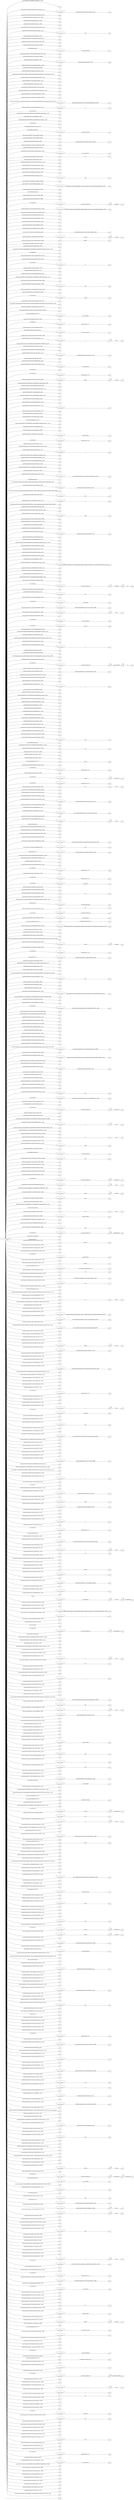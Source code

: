 digraph NFA {
  rankdir=LR;
  node [shape=circle, fontsize=10];
  __start [shape=point, label=""];
  __start -> None;
  741 [label="741"];
  104 [label="104"];
  80 [label="80"];
  237 [label="237"];
  311 [label="311"];
  146 [label="146"];
  529 [label="529"];
  456 [label="456"];
  745 [label="745"];
  41 [label="41"];
  331 [label="331"];
  597 [label="597"];
  62 [label="62"];
  380 [label="380"];
  2 [label="2"];
  582 [label="582"];
  405 [label="405"];
  144 [label="144"];
  308 [label="308"];
  705 [label="705"];
  258 [label="258"];
  3 [label="3"];
  127 [label="127"];
  402 [label="402"];
  210 [label="210"];
  524 [label="524"];
  429 [label="429"];
  656 [label="656"];
  770 [label="770"];
  63 [label="63"];
  680 [label="680"];
  701 [label="701"];
  136 [label="136"];
  670 [label="670"];
  539 [label="539"];
  635 [label="635"];
  918 [label="918"];
  31 [label="31"];
  307 [label="307"];
  198 [label="198"];
  194 [label="194"];
  24 [label="24"];
  904 [label="904"];
  792 [label="792"];
  265 [label="265"];
  5 [label="5"];
  299 [label="299"];
  692 [label="692"];
  377 [label="377"];
  290 [label="290"];
  734 [label="734"];
  376 [label="376"];
  576 [label="576"];
  306 [label="306"];
  790 [label="790"];
  81 [label="81"];
  246 [label="246"];
  450 [label="450"];
  589 [label="589"];
  483 [label="483"];
  512 [label="512"];
  763 [label="763"];
  211 [label="211"];
  759 [label="759"];
  771 [label="771"];
  877 [label="877"];
  268 [label="268"];
  908 [label="908"];
  495 [label="495"];
  238 [label="238"];
  229 [label="229"];
  828 [label="828"];
  467 [label="467"];
  101 [label="101"];
  479 [label="479"];
  521 [label="521"];
  106 [label="106"];
  174 [label="174"];
  651 [label="651"];
  227 [label="227"];
  178 [label="178"];
  455 [label="455"];
  608 [label="608"];
  756 [label="756"];
  254 [label="254"];
  27 [label="27"];
  801 [label="801"];
  902 [label="902"];
  629 [label="629"];
  612 [label="612"];
  624 [label="624"];
  876 [label="876"];
  233 [label="233"];
  283 [label="283"];
  632 [label="632"];
  415 [label="415"];
  562 [label="562"];
  305 [label="305"];
  129 [label="129"];
  578 [label="578"];
  721 [label="721"];
  655 [label="655"];
  789 [label="789"];
  869 [label="869"];
  149 [label="149"];
  748 [label="748"];
  697 [label="697"];
  567 [label="567"];
  881 [label="881"];
  141 [label="141"];
  647 [label="647"];
  864 [label="864"];
  653 [label="653"];
  151 [label="151"];
  442 [label="442"];
  16 [label="16"];
  196 [label="196"];
  541 [label="541"];
  564 [label="564"];
  84 [label="84"];
  815 [label="815"];
  736 [label="736"];
  884 [label="884"];
  727 [label="727"];
  304 [label="304"];
  384 [label="384"];
  79 [label="79"];
  613 [label="613"];
  820 [label="820"];
  788 [label="788"];
  868 [label="868"];
  628 [label="628"];
  649 [label="649"];
  191 [label="191"];
  545 [label="545"];
  277 [label="277"];
  583 [label="583"];
  610 [label="610"];
  829 [label="829"];
  105 [label="105"];
  845 [label="845"];
  700 [label="700"];
  477 [label="477"];
  532 [label="532"];
  778 [label="778"];
  615 [label="615"];
  723 [label="723"];
  515 [label="515"];
  718 [label="718"];
  885 [label="885"];
  561 [label="561"];
  78 [label="78"];
  819 [label="819"];
  486 [label="486"];
  77 [label="77"];
  458 [label="458"];
  164 [label="164"];
  856 [label="856"];
  445 [label="445"];
  841 [label="841"];
  696 [label="696"];
  719 [label="719"];
  837 [label="837"];
  782 [label="782"];
  813 [label="813"];
  249 [label="249"];
  359 [label="359"];
  433 [label="433"];
  572 [label="572"];
  53 [label="53"];
  460 [label="460"];
  360 [label="360"];
  56 [label="56"];
  449 [label="449"];
  581 [label="581"];
  687 [label="687"];
  492 [label="492"];
  1 [label="1"];
  834 [label="834"];
  82 [label="82"];
  753 [label="753"];
  108 [label="108"];
  847 [label="847"];
  135 [label="135"];
  204 [label="204"];
  281 [label="281"];
  522 [label="522"];
  334 [label="334"];
  225 [label="225"];
  66 [label="66"];
  494 [label="494"];
  695 [label="695"];
  729 [label="729"];
  871 [label="871"];
  282 [label="282"];
  350 [label="350"];
  278 [label="278"];
  592 [label="592"];
  725 [label="725"];
  499 [label="499"];
  29 [label="29"];
  586 [label="586"];
  137 [label="137"];
  232 [label="232"];
  596 [label="596"];
  798 [label="798"];
  783 [label="783"];
  636 [label="636"];
  226 [label="226"];
  587 [label="587"];
  509 [label="509"];
  640 [label="640"];
  292 [label="292"];
  735 [label="735"];
  831 [label="831"];
  67 [label="67"];
  221 [label="221"];
  611 [label="611"];
  846 [label="846"];
  662 [label="662"];
  780 [label="780"];
  250 [label="250"];
  143 [label="143"];
  165 [label="165"];
  569 [label="569"];
  848 [label="848"];
  898 [label="898"];
  584 [label="584"];
  34 [label="34"];
  805 [label="805"];
  600 [label="600"];
  187 [label="187"];
  534 [label="534"];
  88 [label="88"];
  155 [label="155"];
  526 [label="526"];
  262 [label="262"];
  180 [label="180"];
  555 [label="555"];
  419 [label="419"];
  880 [label="880"];
  411 [label="411"];
  821 [label="821"];
  216 [label="216"];
  550 [label="550"];
  333 [label="333"];
  195 [label="195"];
  423 [label="423"];
  899 [label="899"];
  365 [label="365"];
  437 [label="437"];
  639 [label="639"];
  396 [label="396"];
  712 [label="712"];
  392 [label="392"];
  732 [label="732"];
  338 [label="338"];
  267 [label="267"];
  485 [label="485"];
  606 [label="606"];
  15 [label="15"];
  351 [label="351"];
  373 [label="373"];
  738 [label="738"];
  895 [label="895"];
  552 [label="552"];
  43 [label="43"];
  93 [label="93"];
  139 [label="139"];
  621 [label="621"];
  733 [label="733"];
  295 [label="295"];
  46 [label="46"];
  4 [label="4"];
  49 [label="49"];
  59 [label="59"];
  444 [label="444"];
  475 [label="475"];
  502 [label="502"];
  340 [label="340"];
  894 [label="894"];
  328 [label="328"];
  872 [label="872"];
  378 [label="378"];
  791 [label="791"];
  854 [label="854"];
  699 [label="699"];
  432 [label="432"];
  761 [label="761"];
  236 [label="236"];
  682 [label="682"];
  861 [label="861"];
  648 [label="648"];
  882 [label="882"];
  690 [label="690"];
  614 [label="614"];
  230 [label="230"];
  318 [label="318"];
  10 [label="10"];
  52 [label="52"];
  535 [label="535"];
  21 [label="21"];
  202 [label="202"];
  152 [label="152"];
  588 [label="588"];
  598 [label="598"];
  65 [label="65"];
  121 [label="121"];
  757 [label="757"];
  911 [label="911"];
  162 [label="162"];
  134 [label="134"];
  453 [label="453"];
  620 [label="620"];
  74 [label="74"];
  344 [label="344"];
  159 [label="159"];
  843 [label="843"];
  858 [label="858"];
  217 [label="217"];
  309 [label="309"];
  464 [label="464"];
  860 [label="860"];
  122 [label="122"];
  842 [label="842"];
  401 [label="401"];
  319 [label="319"];
  650 [label="650"];
  603 [label="603"];
  132 [label="132"];
  30 [label="30"];
  25 [label="25"];
  42 [label="42"];
  591 [label="591"];
  118 [label="118"];
  806 [label="806"];
  256 [label="256"];
  890 [label="890"];
  787 [label="787"];
  465 [label="465"];
  527 [label="527"];
  370 [label="370"];
  99 [label="99"];
  203 [label="203"];
  875 [label="875"];
  786 [label="786"];
  120 [label="120"];
  335 [label="335"];
  681 [label="681"];
  92 [label="92"];
  570 [label="570"];
  852 [label="852"];
  607 [label="607"];
  915 [label="915"];
  186 [label="186"];
  32 [label="32"];
  327 [label="327"];
  779 [label="779"];
  26 [label="26"];
  473 [label="473"];
  617 [label="617"];
  703 [label="703"];
  731 [label="731"];
  399 [label="399"];
  516 [label="516"];
  329 [label="329"];
  300 [label="300"];
  773 [label="773"];
  560 [label="560"];
  68 [label="68"];
  413 [label="413"];
  802 [label="802"];
  356 [label="356"];
  593 [label="593"];
  520 [label="520"];
  301 [label="301"];
  622 [label="622"];
  47 [label="47"];
  595 [label="595"];
  669 [label="669"];
  264 [label="264"];
  375 [label="375"];
  689 [label="689"];
  645 [label="645"];
  657 [label="657"];
  714 [label="714"];
  496 [label="496"];
  803 [label="803"];
  781 [label="781"];
  441 [label="441"];
  293 [label="293"];
  298 [label="298"];
  627 [label="627"];
  916 [label="916"];
  425 [label="425"];
  859 [label="859"];
  87 [label="87"];
  208 [label="208"];
  280 [label="280"];
  737 [label="737"];
  40 [label="40"];
  131 [label="131"];
  544 [label="544"];
  686 [label="686"];
  38 [label="38"];
  685 [label="685"];
  197 [label="197"];
  796 [label="796"];
  804 [label="804"];
  45 [label="45"];
  549 [label="549"];
  811 [label="811"];
  446 [label="446"];
  337 [label="337"];
  188 [label="188"];
  170 [label="170"];
  286 [label="286"];
  156 [label="156"];
  385 [label="385"];
  506 [label="506"];
  537 [label="537"];
  200 [label="200"];
  855 [label="855"];
  865 [label="865"];
  73 [label="73"];
  371 [label="371"];
  668 [label="668"];
  724 [label="724"];
  13 [label="13"];
  201 [label="201"];
  422 [label="422"];
  493 [label="493"];
  44 [label="44"];
  157 [label="157"];
  459 [label="459"];
  546 [label="546"];
  133 [label="133"];
  722 [label="722"];
  97 [label="97"];
  808 [label="808"];
  889 [label="889"];
  169 [label="169"];
  436 [label="436"];
  192 [label="192"];
  665 [label="665"];
  625 [label="625"];
  750 [label="750"];
  112 [label="112"];
  457 [label="457"];
  257 [label="257"];
  387 [label="387"];
  906 [label="906"];
  523 [label="523"];
  248 [label="248"];
  291 [label="291"];
  616 [label="616"];
  51 [label="51"];
  404 [label="404"];
  825 [label="825"];
  909 [label="909"];
  20 [label="20"];
  251 [label="251"];
  439 [label="439"];
  69 [label="69"];
  675 [label="675"];
  840 [label="840"];
  434 [label="434"];
  181 [label="181"];
  76 [label="76"];
  853 [label="853"];
  883 [label="883"];
  418 [label="418"];
  126 [label="126"];
  220 [label="220"];
  223 [label="223"];
  726 [label="726"];
  746 [label="746"];
  393 [label="393"];
  917 [label="917"];
  209 [label="209"];
  531 [label="531"];
  605 [label="605"];
  391 [label="391"];
  758 [label="758"];
  830 [label="830"];
  468 [label="468"];
  548 [label="548"];
  111 [label="111"];
  296 [label="296"];
  664 [label="664"];
  554 [label="554"];
  37 [label="37"];
  324 [label="324"];
  383 [label="383"];
  461 [label="461"];
  85 [label="85"];
  604 [label="604"];
  349 [label="349"];
  839 [label="839"];
  241 [label="241"];
  95 [label="95"];
  269 [label="269"];
  708 [label="708"];
  500 [label="500"];
  245 [label="245"];
  672 [label="672"];
  666 [label="666"];
  563 [label="563"];
  823 [label="823"];
  765 [label="765"];
  643 [label="643"];
  678 [label="678"];
  691 [label="691"];
  482 [label="482"];
  866 [label="866"];
  110 [label="110"];
  623 [label="623"];
  543 [label="543"];
  487 [label="487"];
  528 [label="528"];
  838 [label="838"];
  172 [label="172"];
  764 [label="764"];
  397 [label="397"];
  366 [label="366"];
  575 [label="575"];
  660 [label="660"];
  60 [label="60"];
  119 [label="119"];
  406 [label="406"];
  176 [label="176"];
  403 [label="403"];
  244 [label="244"];
  235 [label="235"];
  505 [label="505"];
  777 [label="777"];
  316 [label="316"];
  50 [label="50"];
  565 [label="565"];
  752 [label="752"];
  54 [label="54"];
  827 [label="827"];
  698 [label="698"];
  728 [label="728"];
  897 [label="897"];
  272 [label="272"];
  224 [label="224"];
  274 [label="274"];
  147 [label="147"];
  270 [label="270"];
  123 [label="123"];
  294 [label="294"];
  357 [label="357"];
  480 [label="480"];
  332 [label="332"];
  702 [label="702"];
  863 [label="863"];
  551 [label="551"];
  14 [label="14"];
  619 [label="619"];
  297 [label="297"];
  870 [label="870"];
  849 [label="849"];
  910 [label="910"];
  427 [label="427"];
  490 [label="490"];
  417 [label="417"];
  12 [label="12"];
  367 [label="367"];
  234 [label="234"];
  775 [label="775"];
  259 [label="259"];
  100 [label="100"];
  372 [label="372"];
  435 [label="435"];
  348 [label="348"];
  342 [label="342"];
  634 [label="634"];
  742 [label="742"];
  659 [label="659"];
  754 [label="754"];
  382 [label="382"];
  784 [label="784"];
  153 [label="153"];
  421 [label="421"];
  810 [label="810"];
  287 [label="287"];
  833 [label="833"];
  638 [label="638"];
  766 [label="766"];
  768 [label="768"];
  317 [label="317"];
  497 [label="497"];
  542 [label="542"];
  374 [label="374"];
  896 [label="896"];
  818 [label="818"];
  907 [label="907"];
  109 [label="109"];
  48 [label="48"];
  8 [label="8"];
  585 [label="585"];
  222 [label="222"];
  637 [label="637"];
  513 [label="513"];
  388 [label="388"];
  303 [label="303"];
  231 [label="231"];
  61 [label="61"];
  361 [label="361"];
  568 [label="568"];
  130 [label="130"];
  654 [label="654"];
  580 [label="580"];
  161 [label="161"];
  369 [label="369"];
  891 [label="891"];
  240 [label="240"];
  661 [label="661"];
  901 [label="901"];
  336 [label="336"];
  574 [label="574"];
  398 [label="398"];
  0 [label="0"];
  470 [label="470"];
  218 [label="218"];
  125 [label="125"];
  207 [label="207"];
  368 [label="368"];
  489 [label="489"];
  247 [label="247"];
  704 [label="704"];
  652 [label="652"];
  774 [label="774"];
  182 [label="182"];
  321 [label="321"];
  57 [label="57"];
  96 [label="96"];
  706 [label="706"];
  17 [label="17"];
  323 [label="323"];
  518 [label="518"];
  55 [label="55"];
  642 [label="642"];
  501 [label="501"];
  707 [label="707"];
  631 [label="631"];
  315 [label="315"];
  448 [label="448"];
  663 [label="663"];
  590 [label="590"];
  39 [label="39"];
  511 [label="511"];
  167 [label="167"];
  484 [label="484"];
  138 [label="138"];
  358 [label="358"];
  463 [label="463"];
  579 [label="579"];
  11 [label="11"];
  510 [label="510"];
  205 [label="205"];
  193 [label="193"];
  559 [label="559"];
  667 [label="667"];
  812 [label="812"];
  832 [label="832"];
  878 [label="878"];
  886 [label="886"];
  86 [label="86"];
  630 [label="630"];
  273 [label="273"];
  566 [label="566"];
  797 [label="797"];
  19 [label="19"];
  325 [label="325"];
  213 [label="213"];
  289 [label="289"];
  711 [label="711"];
  116 [label="116"];
  408 [label="408"];
  330 [label="330"];
  102 [label="102"];
  618 [label="618"];
  888 [label="888"];
  214 [label="214"];
  508 [label="508"];
  683 [label="683"];
  751 [label="751"];
  826 [label="826"];
  679 [label="679"];
  809 [label="809"];
  390 [label="390"];
  128 [label="128"];
  183 [label="183"];
  762 [label="762"];
  553 [label="553"];
  644 [label="644"];
  320 [label="320"];
  424 [label="424"];
  558 [label="558"];
  410 [label="410"];
  7 [label="7"];
  503 [label="503"];
  557 [label="557"];
  115 [label="115"];
  103 [label="103"];
  322 [label="322"];
  471 [label="471"];
  83 [label="83"];
  228 [label="228"];
  556 [label="556"];
  219 [label="219"];
  693 [label="693"];
  807 [label="807"];
  794 [label="794"];
  452 [label="452"];
  912 [label="912"];
  379 [label="379"];
  302 [label="302"];
  400 [label="400"];
  469 [label="469"];
  671 [label="671"];
  536 [label="536"];
  18 [label="18"];
  189 [label="189"];
  199 [label="199"];
  22 [label="22"];
  140 [label="140"];
  276 [label="276"];
  395 [label="395"];
  447 [label="447"];
  255 [label="255"];
  609 [label="609"];
  94 [label="94"];
  166 [label="166"];
  347 [label="347"];
  817 [label="817"];
  158 [label="158"];
  407 [label="407"];
  793 [label="793"];
  893 [label="893"];
  474 [label="474"];
  261 [label="261"];
  747 [label="747"];
  755 [label="755"];
  426 [label="426"];
  409 [label="409"];
  36 [label="36"];
  215 [label="215"];
  760 [label="760"];
  905 [label="905"];
  887 [label="887"];
  239 [label="239"];
  462 [label="462"];
  577 [label="577"];
  355 [label="355"];
  602 [label="602"];
  599 [label="599"];
  874 [label="874"];
  547 [label="547"];
  117 [label="117"];
  253 [label="253"];
  816 [label="816"];
  148 [label="148"];
  145 [label="145"];
  715 [label="715"];
  514 [label="514"];
  674 [label="674"];
  472 [label="472"];
  673 [label="673"];
  206 [label="206"];
  658 [label="658"];
  150 [label="150"];
  160 [label="160"];
  478 [label="478"];
  836 [label="836"];
  414 [label="414"];
  488 [label="488"];
  363 [label="363"];
  476 [label="476"];
  507 [label="507"];
  6 [label="6"];
  694 [label="694"];
  243 [label="243"];
  190 [label="190"];
  769 [label="769"];
  75 [label="75"];
  824 [label="824"];
  177 [label="177"];
  339 [label="339"];
  573 [label="573"];
  185 [label="185"];
  142 [label="142"];
  389 [label="389"];
  491 [label="491"];
  345 [label="345"];
  184 [label="184"];
  466 [label="466"];
  873 [label="873"];
  381 [label="381"];
  438 [label="438"];
  279 [label="279"];
  525 [label="525"];
  288 [label="288"];
  799 [label="799"];
  713 [label="713"];
  851 [label="851"];
  601 [label="601"];
  814 [label="814"];
  9 [label="9"];
  386 [label="386"];
  767 [label="767"];
  533 [label="533"];
  785 [label="785"];
  857 [label="857"];
  903 [label="903"];
  626 [label="626"];
  314 [label="314"];
  913 [label="913"];
  271 [label="271"];
  163 [label="163"];
  343 [label="343"];
  420 [label="420"];
  35 [label="35"];
  124 [label="124"];
  212 [label="212"];
  594 [label="594"];
  114 [label="114"];
  749 [label="749"];
  168 [label="168"];
  867 [label="867"];
  242 [label="242"];
  710 [label="710"];
  743 [label="743"];
  676 [label="676"];
  677 [label="677"];
  720 [label="720"];
  517 [label="517"];
  354 [label="354"];
  800 [label="800"];
  72 [label="72"];
  530 [label="530"];
  312 [label="312"];
  179 [label="179"];
  716 [label="716"];
  412 [label="412"];
  850 [label="850"];
  646 [label="646"];
  739 [label="739"];
  844 [label="844"];
  443 [label="443"];
  730 [label="730"];
  688 [label="688"];
  252 [label="252"];
  416 [label="416"];
  430 [label="430"];
  633 [label="633"];
  98 [label="98"];
  504 [label="504"];
  285 [label="285"];
  498 [label="498"];
  879 [label="879"];
  154 [label="154"];
  346 [label="346"];
  90 [label="90"];
  740 [label="740"];
  684 [label="684"];
  23 [label="23"];
  175 [label="175"];
  772 [label="772"];
  892 [label="892"];
  70 [label="70"];
  709 [label="709"];
  313 [label="313"];
  835 [label="835"];
  310 [label="310"];
  519 [label="519"];
  717 [label="717"];
  352 [label="352"];
  454 [label="454"];
  71 [label="71"];
  113 [label="113"];
  341 [label="341"];
  107 [label="107"];
  481 [label="481"];
  900 [label="900"];
  394 [label="394"];
  266 [label="266"];
  275 [label="275"];
  744 [label="744"];
  91 [label="91"];
  58 [label="58"];
  173 [label="173"];
  353 [label="353"];
  571 [label="571"];
  641 [label="641"];
  364 [label="364"];
  540 [label="540"];
  914 [label="914"];
  171 [label="171"];
  64 [label="64"];
  862 [label="862"];
  326 [label="326"];
  440 [label="440"];
  795 [label="795"];
  822 [label="822"];
  33 [label="33"];
  451 [label="451"];
  89 [label="89"];
  538 [label="538"];
  260 [label="260"];
  362 [label="362"];
  284 [label="284"];
  776 [label="776"];
  428 [label="428"];
  431 [label="431"];
  263 [label="263"];
  28 [label="28"];
  { node [shape=doublecircle]; 1 3 4 6 8 10 12 14 15 17 19 20 21 22 24 26 27 28 29 30 31 32 33 34 35 37 38 40 42 43 44 45 47 48 49 50 51 52 53 54 55 56 57 58 60 61 62 63 64 65 66 67 68 69 70 72 75 77 78 79 80 82 83 84 85 86 87 88 89 90 91 94 97 99 100 101 103 105 106 107 109 110 111 112 113 115 116 118 120 122 124 126 127 128 129 130 131 132 133 134 135 136 137 138 139 140 141 142 143 144 145 146 147 148 149 151 152 153 155 158 159 160 162 165 166 168 171 172 173 174 175 176 177 179 180 181 182 183 184 185 186 187 188 189 190 191 192 193 194 195 196 198 199 200 202 203 205 206 208 209 210 212 214 215 216 217 218 220 222 223 224 225 226 227 228 229 230 231 232 233 235 236 237 238 239 240 241 242 243 244 245 247 250 252 253 254 255 257 258 259 260 261 262 263 264 265 266 267 268 270 273 275 277 279 281 282 283 284 287 290 292 293 295 297 299 300 301 303 305 306 307 309 310 311 312 313 315 317 319 321 323 325 326 327 328 329 330 331 332 333 334 335 336 337 338 339 340 341 342 343 344 345 346 347 349 350 351 353 356 357 358 360 363 364 366 369 370 371 372 373 374 375 377 378 379 380 381 382 383 384 385 386 387 388 389 390 391 392 393 395 396 398 400 401 402 403 405 406 407 408 409 410 411 412 413 414 415 416 417 419 420 421 422 423 424 425 426 427 428 429 431 434 436 437 438 439 441 442 443 444 445 446 447 448 449 450 451 454 457 459 460 461 462 464 466 468 469 470 471 473 475 476 477 479 480 481 482 483 485 486 487 489 491 493 495 497 498 499 500 501 502 503 504 505 506 507 508 509 510 511 512 513 514 515 516 517 518 519 520 521 523 524 525 527 530 531 532 534 537 538 540 543 544 545 546 547 548 549 551 552 553 554 555 556 557 558 559 560 561 562 563 564 565 566 567 569 570 572 574 575 576 577 579 580 581 582 583 584 585 586 587 588 589 590 592 593 594 595 596 597 598 599 600 601 602 604 607 609 610 611 612 614 615 616 617 618 619 620 621 622 623 624 627 630 632 633 635 637 639 640 641 642 643 644 645 647 649 650 651 653 654 655 656 657 659 660 661 663 665 667 669 671 672 673 674 675 676 677 678 679 680 681 682 683 684 685 686 687 688 689 690 691 692 693 694 695 696 697 699 700 701 703 706 707 708 710 713 714 716 719 720 721 722 723 724 725 727 728 729 730 731 732 733 734 735 736 737 738 739 740 741 742 743 744 745 747 748 749 751 752 753 755 756 758 759 760 761 762 763 764 765 767 768 770 772 774 775 776 777 779 782 783 787 788 790 793 796 799 801 803 805 807 810 813 817 820 824 827 830 834 837 839 841 843 845 847 849 851 853 855 857 859 861 863 865 867 869 871 873 875 877 878 880 882 884 885 887 889 891 893 895 896 897 899 901 902 903 904 905 906 907 908 909 910 912 914 916 917 918 }
  0 -> 0 [label="*"];
  0 -> 1 [label="#gw-desktop-herotator"];
  0 -> 2 [label="#gw-desktop-herotator"];
  2 -> 2 [label="*"];
  2 -> 3 [label=".a-carousel-viewport"];
  0 -> 4 [label="#gw-desktop-herotator.tall"];
  0 -> 5 [label="#gw-desktop-herotator.tall"];
  5 -> 5 [label="*"];
  5 -> 6 [label=".a-carousel-container"];
  0 -> 7 [label="#gw-desktop-herotator.tall"];
  7 -> 7 [label="*"];
  7 -> 8 [label=".a-carousel-controls"];
  0 -> 9 [label="#gw-desktop-herotator.tall"];
  9 -> 9 [label="*"];
  9 -> 10 [label=".a-carousel-left"];
  0 -> 11 [label="#gw-desktop-herotator.tall"];
  11 -> 11 [label="*"];
  11 -> 12 [label=".a-carousel-right"];
  0 -> 13 [label="#gw-desktop-herotator.tall"];
  13 -> 13 [label="*"];
  13 -> 14 [label=".a-carousel-viewport"];
  0 -> 15 [label="#gw-desktop-herotator.tall.single-slide-hero"];
  0 -> 16 [label="#gw-desktop-herotator.tall.single-slide-hero"];
  16 -> 16 [label="*"];
  16 -> 17 [label=".a-carousel-controls"];
  0 -> 18 [label="#gw-desktop-herotator.tall.single-slide-hero"];
  18 -> 18 [label="*"];
  18 -> 19 [label=".a-carousel-viewport"];
  0 -> 20 [label="#icp-touch-link-cop"];
  0 -> 21 [label="#icp-touch-link-country"];
  0 -> 22 [label="#icp-touch-link-language"];
  0 -> 23 [label="#nav-flyout-ewc"];
  23 -> 23 [label="*"];
  23 -> 24 [label=".nav-flyout-buffer-left"];
  0 -> 25 [label="#nav-flyout-ewc"];
  25 -> 25 [label="*"];
  25 -> 26 [label=".nav-flyout-buffer-right"];
  0 -> 27 [label="._ameyal-product-shoveler_energy-efficiency_energy-efficiency-badge-data-sheet-label-container__2iEi2"];
  0 -> 28 [label="._ameyal-product-shoveler_energy-efficiency_energy-efficiency-badge-data-sheet-label__3b6X3"];
  0 -> 29 [label="._ameyal-product-shoveler_energy-efficiency_energy-efficiency-badge-rating-2021__2Q_3P"];
  0 -> 30 [label="._ameyal-product-shoveler_energy-efficiency_energy-efficiency-badge-rating-sign__1ronK"];
  0 -> 31 [label="._ameyal-product-shoveler_energy-efficiency_energy-efficiency-badge-rating__3_0eN"];
  0 -> 32 [label="._ameyal-product-shoveler_energy-efficiency_energy-efficiency-badge-shape__1IcJY"];
  0 -> 33 [label="._ameyal-product-shoveler_energy-efficiency_energy-efficiency-badge-standard__28gp8"];
  0 -> 34 [label="._ameyal-product-shoveler_energy-efficiency_energy-efficiency-container__1Pkva"];
  0 -> 35 [label="._ameyal-product-shoveler_image_asin-container-white-box__QwmgO"];
  0 -> 36 [label="._ameyal-product-shoveler_image_asin-container-white-box__QwmgO"];
  36 -> 36 [label="*"];
  36 -> 37 [label="img"];
  0 -> 38 [label="._ameyal-product-shoveler_image_asin-container__2jyCM"];
  0 -> 39 [label="._ameyal-product-shoveler_image_asin-container__2jyCM"];
  39 -> 39 [label="*"];
  39 -> 40 [label="img"];
  0 -> 41 [label="._ameyal-product-shoveler_image_base-padding__2zxN3"];
  41 -> 41 [label="*"];
  41 -> 42 [label="img"];
  0 -> 43 [label="._ameyal-product-shoveler_image_force-square__yjzpK"];
  0 -> 44 [label="._ameyal-product-shoveler_image_override-square__2e4Zf"];
  0 -> 45 [label="._ameyal-product-shoveler_image_round-corners__2y_fS"];
  0 -> 46 [label="._ameyal-product-shoveler_image_small-padding__15RRH"];
  46 -> 46 [label="*"];
  46 -> 47 [label="img"];
  0 -> 48 [label="._ameyal-product-shoveler_style_ad-feedback-loading-spinnner-rtl__2BoOY"];
  0 -> 49 [label="._ameyal-product-shoveler_style_ad-feedback-loading-spinnner__1nmZw"];
  0 -> 50 [label="._ameyal-product-shoveler_style_ad-feedback-primary-link__2bIZi"];
  0 -> 51 [label="._ameyal-product-shoveler_style_ad-feedback-sprite-mobile__2_rj8"];
  0 -> 52 [label="._ameyal-product-shoveler_style_ad-feedback-sprite__28uwB"];
  0 -> 53 [label="._ameyal-product-shoveler_style_ad-feedback-text-desktop__q3xp_"];
  0 -> 54 [label="._ameyal-product-shoveler_style_ad-feedback-text__2HjQ9"];
  0 -> 55 [label="._ameyal-product-shoveler_style_apexBadgeLabel__2-Vye"];
  0 -> 56 [label="._ameyal-product-shoveler_style_apexBadgeMessage__1tHvd"];
  0 -> 57 [label="._ameyal-product-shoveler_style_aspect-button-group__1LqUG"];
  0 -> 58 [label="._ameyal-product-shoveler_style_aspect-button__7cH_E"];
  0 -> 59 [label="._ameyal-product-shoveler_style_aspect-button__7cH_E"];
  59 -> 60 [label="svg"];
  0 -> 61 [label="._ameyal-product-shoveler_style_aspect-ratio-1236x1080__3aEzl"];
  0 -> 62 [label="._ameyal-product-shoveler_style_aspect-ratio-15x3__1h649"];
  0 -> 63 [label="._ameyal-product-shoveler_style_aspect-ratio-16x9__cBPv8"];
  0 -> 64 [label="._ameyal-product-shoveler_style_aspect-ratio-4x3__3BewI"];
  0 -> 65 [label="._ameyal-product-shoveler_style_aspect-ratio-5x8__2IaNz"];
  0 -> 66 [label="._ameyal-product-shoveler_style_aspect-ratio-dynamic-60vh__3N5g_"];
  0 -> 67 [label="._ameyal-product-shoveler_style_aspect-ratio-fill__2Zjfb"];
  0 -> 68 [label="._ameyal-product-shoveler_style_aspect-text__S4PU1"];
  0 -> 69 [label="._ameyal-product-shoveler_style_autoplay-span__2CMfc"];
  0 -> 70 [label="._ameyal-product-shoveler_style_badge-container__20aJ2"];
  0 -> 71 [label="._ameyal-product-shoveler_style_badge-container__20aJ2"];
  71 -> 72 [label="div"];
  0 -> 73 [label="._ameyal-product-shoveler_style_badge-container__20aJ2"];
  73 -> 74 [label="div"];
  74 -> 75 [label="span"];
  0 -> 76 [label="._ameyal-product-shoveler_style_badge-container__20aJ2"];
  76 -> 77 [label="divspan"];
  0 -> 78 [label="._ameyal-product-shoveler_style_badgeLabel__pJ5rc"];
  0 -> 79 [label="._ameyal-product-shoveler_style_badgeMessage__2Dtw7"];
  0 -> 80 [label="._ameyal-product-shoveler_style_carouselContainer__3N7M1"];
  0 -> 81 [label="._ameyal-product-shoveler_style_carouselContainer__3N7M1"];
  81 -> 81 [label="*"];
  81 -> 82 [label="li.a-carousel-card"];
  0 -> 83 [label="._ameyal-product-shoveler_style_close-icon-wrapper__1zvdC"];
  0 -> 84 [label="._ameyal-product-shoveler_style_close-icon__2RJs3"];
  0 -> 85 [label="._ameyal-product-shoveler_style_close-text__2-gwn"];
  0 -> 86 [label="._ameyal-product-shoveler_style_cta-link__2xo74"];
  0 -> 87 [label="._ameyal-product-shoveler_style_desktop-close-button__1iL_P"];
  0 -> 88 [label="._ameyal-product-shoveler_style_displayCount__1MVut"];
  0 -> 89 [label="._ameyal-product-shoveler_style_empty-footer__2d59h"];
  0 -> 90 [label="._ameyal-product-shoveler_style_five-pack__1-Tql"];
  0 -> 91 [label="._ameyal-product-shoveler_style_fluid-lazy-video__fInMS"];
  0 -> 92 [label="._ameyal-product-shoveler_style_fluid-lazy-video__fInMS"];
  92 -> 92 [label="*"];
  92 -> 93 [label=".video-js"];
  93 -> 93 [label="*"];
  93 -> 94 [label=".vjs-poster"];
  0 -> 95 [label="._ameyal-product-shoveler_style_fluid-lazy-video__fInMS"];
  95 -> 95 [label="*"];
  95 -> 96 [label=".video-js"];
  96 -> 96 [label="*"];
  96 -> 97 [label=".vjs-tech"];
  0 -> 98 [label="._ameyal-product-shoveler_style_fluid-lazy-video__fInMS"];
  98 -> 98 [label="*"];
  98 -> 99 [label=".video-js.vjs-fluid"];
  0 -> 100 [label="._ameyal-product-shoveler_style_four-pack__1ufgr"];
  0 -> 101 [label="._ameyal-product-shoveler_style_gw-hero-close-button__3svyZ"];
  0 -> 102 [label="._ameyal-product-shoveler_style_gw-hero-close-button__3svyZ"];
  102 -> 102 [label="*"];
  102 -> 103 [label="._ameyal-product-shoveler_style_close-black-icon__3hkbe"];
  0 -> 104 [label="._ameyal-product-shoveler_style_gw-hero-close-button__3svyZ"];
  104 -> 104 [label="*"];
  104 -> 105 [label="._ameyal-product-shoveler_style_close-text__2-gwn"];
  0 -> 106 [label="._ameyal-product-shoveler_style_gwm-link-footer__3OF47"];
  0 -> 107 [label="._ameyal-product-shoveler_style_haulRibbon__3VZNi"];
  0 -> 108 [label="._ameyal-product-shoveler_style_haulRibbon__3VZNi"];
  108 -> 108 [label="*"];
  108 -> 109 [label="._ameyal-product-shoveler_style_logo__15d-3"];
  0 -> 110 [label="._ameyal-product-shoveler_style_header-icon__2cuVV"];
  0 -> 111 [label="._ameyal-product-shoveler_style_header-link__cUhOK"];
  0 -> 112 [label="._ameyal-product-shoveler_style_header__1vGdj"];
  0 -> 113 [label="._ameyal-product-shoveler_style_image-container__2OiZA"];
  0 -> 114 [label="._ameyal-product-shoveler_style_image-container__2OiZA"];
  114 -> 114 [label="*"];
  114 -> 115 [label="img"];
  0 -> 116 [label="._ameyal-product-shoveler_style_inlineErrorDetails__1NBx-"];
  0 -> 117 [label="._ameyal-product-shoveler_style_lazy-loaded-video__3m5dG"];
  117 -> 117 [label="*"];
  117 -> 118 [label="._ameyal-product-shoveler_style_cover-cta-link__2HKJP"];
  0 -> 119 [label="._ameyal-product-shoveler_style_lazy-loaded-video__3m5dG"];
  119 -> 119 [label="*"];
  119 -> 120 [label="img._ameyal-product-shoveler_style_cover-portrait-image__2lhzL"];
  0 -> 121 [label="._ameyal-product-shoveler_style_lazy-loaded-video__3m5dG"];
  121 -> 121 [label="*"];
  121 -> 122 [label="img._ameyal-product-shoveler_style_dynamic-portrait-image__1Wrzd"];
  0 -> 123 [label="._ameyal-product-shoveler_style_lazy-loaded-video__3m5dG"];
  123 -> 123 [label="*"];
  123 -> 124 [label="video"];
  0 -> 125 [label="._ameyal-product-shoveler_style_lazy-loaded-video__3m5dG._ameyal-product-shoveler_style_fluid-lazy-video__fInMS"];
  125 -> 125 [label="*"];
  125 -> 126 [label="img._ameyal-product-shoveler_style_fluid-landscape-image__TE6PT"];
  0 -> 127 [label="._ameyal-product-shoveler_style_logoGap__nKNZ9"];
  0 -> 128 [label="._ameyal-product-shoveler_style_logoRectangle__1VJwu"];
  0 -> 129 [label="._ameyal-product-shoveler_style_logoSquareContainer__3Paoc"];
  0 -> 130 [label="._ameyal-product-shoveler_style_logoSquare__3NZyi"];
  0 -> 131 [label="._ameyal-product-shoveler_style_logo__2ZQ-N"];
  0 -> 132 [label="._ameyal-product-shoveler_style_mixed-button__2og-m"];
  0 -> 133 [label="._ameyal-product-shoveler_style_mobile-close-button__3PB07"];
  0 -> 134 [label="._ameyal-product-shoveler_style_mobile-double-border-link-focus__1Oz9p"];
  0 -> 135 [label="._ameyal-product-shoveler_style_mobile-double-border-link-focus__1Oz9p._ameyal-product-shoveler_style_focus-visible__3HkmX"];
  0 -> 136 [label="._ameyal-product-shoveler_style_mosaic-card-body__1HmTs"];
  0 -> 137 [label="._ameyal-product-shoveler_style_mosaic-card__1C-_R"];
  0 -> 138 [label="._ameyal-product-shoveler_style_negative-button__1Dvqz"];
  0 -> 139 [label="._ameyal-product-shoveler_style_negativeMarginAdjust__1nqu9"];
  0 -> 140 [label="._ameyal-product-shoveler_style_oneLineTruncation__2WWse"];
  0 -> 141 [label="._ameyal-product-shoveler_style_overlay__3Sx3u"];
  0 -> 142 [label="._ameyal-product-shoveler_style_positive-button__3UOC3"];
  0 -> 143 [label="._ameyal-product-shoveler_style_poster-image__1W0yA"];
  0 -> 144 [label="._ameyal-product-shoveler_style_smartText__ubpEw"];
  0 -> 145 [label="._ameyal-product-shoveler_style_spCSRFTreatment__-hwVO"];
  0 -> 146 [label="._ameyal-product-shoveler_style_spacer__7Pyg3"];
  0 -> 147 [label="._ameyal-product-shoveler_style_stacking-context__3PbQE"];
  0 -> 148 [label="._ameyal-product-shoveler_style_theming-background-override__1HfzJ"];
  0 -> 149 [label="._ameyal-product-shoveler_style_theming-text-color__2f7xc"];
  0 -> 150 [label="._ameyal-product-shoveler_style_theming-text-color__2f7xc"];
  150 -> 150 [label="*"];
  150 -> 151 [label="a"];
  0 -> 152 [label="._ameyal-product-shoveler_style_themingTextColorWhite__1zryO"];
  0 -> 153 [label="._ameyal-product-shoveler_style_themingTextColor__1YKkf"];
  0 -> 154 [label="._ameyal-product-shoveler_style_themingTextColor__1YKkf"];
  154 -> 154 [label="*"];
  154 -> 155 [label="a"];
  0 -> 156 [label="._ameyal-product-shoveler_style_themingTextColor__1YKkf"];
  156 -> 156 [label="*"];
  156 -> 157 [label="a"];
  157 -> 157 [label="*"];
  157 -> 158 [label="span"];
  0 -> 159 [label="._ameyal-product-shoveler_style_themingTextColor__1oQsI"];
  0 -> 160 [label="._ameyal-product-shoveler_style_themingTextColor__2LCvL"];
  0 -> 161 [label="._ameyal-product-shoveler_style_themingTextColor__2LCvL"];
  161 -> 161 [label="*"];
  161 -> 162 [label="a"];
  0 -> 163 [label="._ameyal-product-shoveler_style_themingTextColor__2LCvL"];
  163 -> 163 [label="*"];
  163 -> 164 [label="a"];
  164 -> 164 [label="*"];
  164 -> 165 [label="span"];
  0 -> 166 [label="._ameyal-product-shoveler_style_themingTextColor__lrzuC"];
  0 -> 167 [label="._ameyal-product-shoveler_style_themingTextColor__lrzuC"];
  167 -> 167 [label="*"];
  167 -> 168 [label="a"];
  0 -> 169 [label="._ameyal-product-shoveler_style_themingTextColor__lrzuC"];
  169 -> 169 [label="*"];
  169 -> 170 [label="a"];
  170 -> 170 [label="*"];
  170 -> 171 [label="span"];
  0 -> 172 [label="._ameyal-product-shoveler_style_three-pack__5s3hP"];
  0 -> 173 [label="._ameyal-product-shoveler_style_threeLineTruncation__UkUjj"];
  0 -> 174 [label="._ameyal-product-shoveler_style_tile-container__1QgAV"];
  0 -> 175 [label="._ameyal-product-shoveler_style_tile-grid__QMxNY"];
  0 -> 176 [label="._ameyal-product-shoveler_style_tile-link__38lTa"];
  0 -> 177 [label="._ameyal-product-shoveler_style_tile-theming__3eeyj"];
  0 -> 178 [label="._ameyal-product-shoveler_style_tile-theming__3eeyj"];
  178 -> 179 [label="._ameyal-product-shoveler_style_image-container__2OiZA"];
  0 -> 180 [label="._ameyal-product-shoveler_style_truncation__x9-69"];
  0 -> 181 [label="._ameyal-product-shoveler_style_twoLineTruncation__16TLV"];
  0 -> 182 [label="._ameyal-product-shoveler_style_video-container__1hKS1"];
  0 -> 183 [label="._ameyal-product-shoveler_style_video-container__1hKS1._ameyal-product-shoveler_style_show-video__xX4WM"];
  0 -> 184 [label="._ameyal-product-shoveler_style_wd-backdrop-data__1znxG"];
  0 -> 185 [label="._ameyal-product-shoveler_style_wd-card-link-focus__sm6Xn"];
  0 -> 186 [label="._ameyal-product-shoveler_style_wdHeader__Edrev"];
  0 -> 187 [label="._cropped-image-link_energy-efficiency_energy-efficiency-badge-data-sheet-label-container__2iEi2"];
  0 -> 188 [label="._cropped-image-link_energy-efficiency_energy-efficiency-badge-data-sheet-label__3b6X3"];
  0 -> 189 [label="._cropped-image-link_energy-efficiency_energy-efficiency-badge-rating-2021__2Q_3P"];
  0 -> 190 [label="._cropped-image-link_energy-efficiency_energy-efficiency-badge-rating-sign__1ronK"];
  0 -> 191 [label="._cropped-image-link_energy-efficiency_energy-efficiency-badge-rating__3_0eN"];
  0 -> 192 [label="._cropped-image-link_energy-efficiency_energy-efficiency-badge-shape__1IcJY"];
  0 -> 193 [label="._cropped-image-link_energy-efficiency_energy-efficiency-badge-standard__28gp8"];
  0 -> 194 [label="._cropped-image-link_energy-efficiency_energy-efficiency-container__1Pkva"];
  0 -> 195 [label="._cropped-image-link_image_asin-container-full-height__MOKlF"];
  0 -> 196 [label="._cropped-image-link_image_asin-container-white-box__3Stwp"];
  0 -> 197 [label="._cropped-image-link_image_asin-container-white-box__3Stwp"];
  197 -> 197 [label="*"];
  197 -> 198 [label="img"];
  0 -> 199 [label="._cropped-image-link_image_asin-container-white-box__3Stwp._cropped-image-link_image_reduce-image-height__23dy8"];
  0 -> 200 [label="._cropped-image-link_image_asin-container-white-box__QwmgO"];
  0 -> 201 [label="._cropped-image-link_image_asin-container-white-box__QwmgO"];
  201 -> 201 [label="*"];
  201 -> 202 [label="img"];
  0 -> 203 [label="._cropped-image-link_image_asin-container__2jyCM"];
  0 -> 204 [label="._cropped-image-link_image_asin-container__2jyCM"];
  204 -> 204 [label="*"];
  204 -> 205 [label="img"];
  0 -> 206 [label="._cropped-image-link_image_asin-container__LRY5p"];
  0 -> 207 [label="._cropped-image-link_image_asin-container__LRY5p"];
  207 -> 207 [label="*"];
  207 -> 208 [label="img"];
  0 -> 209 [label="._cropped-image-link_image_asin-container__LRY5p._cropped-image-link_image_border-radius-top-only__2tZ_O"];
  0 -> 210 [label="._cropped-image-link_image_asin-container__LRY5p._cropped-image-link_image_reduce-image-height__23dy8"];
  0 -> 211 [label="._cropped-image-link_image_base-padding__2zxN3"];
  211 -> 211 [label="*"];
  211 -> 212 [label="img"];
  0 -> 213 [label="._cropped-image-link_image_base-padding__mNE_u"];
  213 -> 213 [label="*"];
  213 -> 214 [label="img"];
  0 -> 215 [label="._cropped-image-link_image_force-square__yjzpK"];
  0 -> 216 [label="._cropped-image-link_image_override-square__2e4Zf"];
  0 -> 217 [label="._cropped-image-link_image_round-corners__22iOW"];
  0 -> 218 [label="._cropped-image-link_image_round-corners__2y_fS"];
  0 -> 219 [label="._cropped-image-link_image_small-padding__15RRH"];
  219 -> 219 [label="*"];
  219 -> 220 [label="img"];
  0 -> 221 [label="._cropped-image-link_image_small-padding__3ZjS-"];
  221 -> 221 [label="*"];
  221 -> 222 [label="img"];
  0 -> 223 [label="._cropped-image-link_style_ad-feedback-loading-spinnner-rtl__2BoOY"];
  0 -> 224 [label="._cropped-image-link_style_ad-feedback-loading-spinnner__1nmZw"];
  0 -> 225 [label="._cropped-image-link_style_ad-feedback-primary-link__2bIZi"];
  0 -> 226 [label="._cropped-image-link_style_ad-feedback-sprite-mobile__2_rj8"];
  0 -> 227 [label="._cropped-image-link_style_ad-feedback-sprite__28uwB"];
  0 -> 228 [label="._cropped-image-link_style_ad-feedback-text-desktop__q3xp_"];
  0 -> 229 [label="._cropped-image-link_style_ad-feedback-text__2HjQ9"];
  0 -> 230 [label="._cropped-image-link_style_apexBadgeLabel__2-Vye"];
  0 -> 231 [label="._cropped-image-link_style_apexBadgeMessage__1tHvd"];
  0 -> 232 [label="._cropped-image-link_style_aspect-button-group__1LqUG"];
  0 -> 233 [label="._cropped-image-link_style_aspect-button__7cH_E"];
  0 -> 234 [label="._cropped-image-link_style_aspect-button__7cH_E"];
  234 -> 235 [label="svg"];
  0 -> 236 [label="._cropped-image-link_style_aspect-ratio-1236x1080__3aEzl"];
  0 -> 237 [label="._cropped-image-link_style_aspect-ratio-15x3__1h649"];
  0 -> 238 [label="._cropped-image-link_style_aspect-ratio-16x9__cBPv8"];
  0 -> 239 [label="._cropped-image-link_style_aspect-ratio-4x3__3BewI"];
  0 -> 240 [label="._cropped-image-link_style_aspect-ratio-5x8__2IaNz"];
  0 -> 241 [label="._cropped-image-link_style_aspect-ratio-dynamic-60vh__3N5g_"];
  0 -> 242 [label="._cropped-image-link_style_aspect-ratio-fill__2Zjfb"];
  0 -> 243 [label="._cropped-image-link_style_aspect-text__S4PU1"];
  0 -> 244 [label="._cropped-image-link_style_autoplay-span__2CMfc"];
  0 -> 245 [label="._cropped-image-link_style_badge-container__20aJ2"];
  0 -> 246 [label="._cropped-image-link_style_badge-container__20aJ2"];
  246 -> 247 [label="div"];
  0 -> 248 [label="._cropped-image-link_style_badge-container__20aJ2"];
  248 -> 249 [label="div"];
  249 -> 250 [label="span"];
  0 -> 251 [label="._cropped-image-link_style_badge-container__20aJ2"];
  251 -> 252 [label="divspan"];
  0 -> 253 [label="._cropped-image-link_style_badgeLabel__pJ5rc"];
  0 -> 254 [label="._cropped-image-link_style_badgeMessage__2Dtw7"];
  0 -> 255 [label="._cropped-image-link_style_carouselContainer__3N7M1"];
  0 -> 256 [label="._cropped-image-link_style_carouselContainer__3N7M1"];
  256 -> 256 [label="*"];
  256 -> 257 [label="li.a-carousel-card"];
  0 -> 258 [label="._cropped-image-link_style_centerImage-focusable__1JvMN"];
  0 -> 259 [label="._cropped-image-link_style_centerImage-focusable__1JvMN._cropped-image-link_style_focus-visible__2YLxf"];
  0 -> 260 [label="._cropped-image-link_style_centerImage__1rzYI"];
  0 -> 261 [label="._cropped-image-link_style_close-icon-wrapper__1zvdC"];
  0 -> 262 [label="._cropped-image-link_style_close-icon__2RJs3"];
  0 -> 263 [label="._cropped-image-link_style_close-text__2-gwn"];
  0 -> 264 [label="._cropped-image-link_style_cropped-image-link__3winf"];
  0 -> 265 [label="._cropped-image-link_style_cta-link__2xo74"];
  0 -> 266 [label="._cropped-image-link_style_desktop-close-button__1iL_P"];
  0 -> 267 [label="._cropped-image-link_style_displayCount__1MVut"];
  0 -> 268 [label="._cropped-image-link_style_dt-TextContainer__3nbU9"];
  0 -> 269 [label="._cropped-image-link_style_dt-TextContainer__3nbU9"];
  269 -> 269 [label="*"];
  269 -> 270 [label="._cropped-image-link_style_dt-ctaButton__1Nw6g"];
  0 -> 271 [label="._cropped-image-link_style_dt-TextContainer__3nbU9"];
  271 -> 271 [label="*"];
  271 -> 272 [label="._cropped-image-link_style_dt-ctaButton__1Nw6g"];
  272 -> 272 [label="*"];
  272 -> 273 [label="button"];
  0 -> 274 [label="._cropped-image-link_style_dt-TextContainer__3nbU9"];
  274 -> 274 [label="*"];
  274 -> 275 [label="._cropped-image-link_style_dt-cta__3aSwB"];
  0 -> 276 [label="._cropped-image-link_style_dt-TextContainer__3nbU9"];
  276 -> 276 [label="*"];
  276 -> 277 [label="._cropped-image-link_style_dt-legalLine__3gv_-"];
  0 -> 278 [label="._cropped-image-link_style_dt-TextContainer__3nbU9"];
  278 -> 278 [label="*"];
  278 -> 279 [label="._cropped-image-link_style_dt-subTitle__2_bC7"];
  0 -> 280 [label="._cropped-image-link_style_dt-TextContainer__3nbU9"];
  280 -> 280 [label="*"];
  280 -> 281 [label="._cropped-image-link_style_dt-title__1nnGN"];
  0 -> 282 [label="._cropped-image-link_style_empty-footer__2d59h"];
  0 -> 283 [label="._cropped-image-link_style_five-pack__1-Tql"];
  0 -> 284 [label="._cropped-image-link_style_fluid-lazy-video__fInMS"];
  0 -> 285 [label="._cropped-image-link_style_fluid-lazy-video__fInMS"];
  285 -> 285 [label="*"];
  285 -> 286 [label=".video-js"];
  286 -> 286 [label="*"];
  286 -> 287 [label=".vjs-poster"];
  0 -> 288 [label="._cropped-image-link_style_fluid-lazy-video__fInMS"];
  288 -> 288 [label="*"];
  288 -> 289 [label=".video-js"];
  289 -> 289 [label="*"];
  289 -> 290 [label=".vjs-tech"];
  0 -> 291 [label="._cropped-image-link_style_fluid-lazy-video__fInMS"];
  291 -> 291 [label="*"];
  291 -> 292 [label=".video-js.vjs-fluid"];
  0 -> 293 [label="._cropped-image-link_style_fluidImageContainer__2jd50"];
  0 -> 294 [label="._cropped-image-link_style_fluidImageContainer__2jd50"];
  294 -> 294 [label="*"];
  294 -> 295 [label="._cropped-image-link_style_fluidImage__iJ3aE"];
  0 -> 296 [label="._cropped-image-link_style_fluidImageContainer__2jd50"];
  296 -> 296 [label="*"];
  296 -> 297 [label="._cropped-image-link_style_fluidImage__iJ3aE._cropped-image-link_style_fluidLandscapeImage__3eTVC"];
  0 -> 298 [label="._cropped-image-link_style_fluidImageContainer__2jd50"];
  298 -> 298 [label="*"];
  298 -> 299 [label="._cropped-image-link_style_fluidImage__iJ3aE._cropped-image-link_style_fluidPortraitImage__3yQ-X"];
  0 -> 300 [label="._cropped-image-link_style_four-pack__1ufgr"];
  0 -> 301 [label="._cropped-image-link_style_gw-hero-close-button__3svyZ"];
  0 -> 302 [label="._cropped-image-link_style_gw-hero-close-button__3svyZ"];
  302 -> 302 [label="*"];
  302 -> 303 [label="._cropped-image-link_style_close-black-icon__3hkbe"];
  0 -> 304 [label="._cropped-image-link_style_gw-hero-close-button__3svyZ"];
  304 -> 304 [label="*"];
  304 -> 305 [label="._cropped-image-link_style_close-text__2-gwn"];
  0 -> 306 [label="._cropped-image-link_style_gwm-link-footer__3OF47"];
  0 -> 307 [label="._cropped-image-link_style_haulRibbon__3VZNi"];
  0 -> 308 [label="._cropped-image-link_style_haulRibbon__3VZNi"];
  308 -> 308 [label="*"];
  308 -> 309 [label="._cropped-image-link_style_logo__15d-3"];
  0 -> 310 [label="._cropped-image-link_style_header-icon__2cuVV"];
  0 -> 311 [label="._cropped-image-link_style_header-link__cUhOK"];
  0 -> 312 [label="._cropped-image-link_style_header__1vGdj"];
  0 -> 313 [label="._cropped-image-link_style_image-container__2OiZA"];
  0 -> 314 [label="._cropped-image-link_style_image-container__2OiZA"];
  314 -> 314 [label="*"];
  314 -> 315 [label="img"];
  0 -> 316 [label="._cropped-image-link_style_lazy-loaded-video__3m5dG"];
  316 -> 316 [label="*"];
  316 -> 317 [label="._cropped-image-link_style_cover-cta-link__2HKJP"];
  0 -> 318 [label="._cropped-image-link_style_lazy-loaded-video__3m5dG"];
  318 -> 318 [label="*"];
  318 -> 319 [label="img._cropped-image-link_style_cover-portrait-image__2lhzL"];
  0 -> 320 [label="._cropped-image-link_style_lazy-loaded-video__3m5dG"];
  320 -> 320 [label="*"];
  320 -> 321 [label="img._cropped-image-link_style_dynamic-portrait-image__1Wrzd"];
  0 -> 322 [label="._cropped-image-link_style_lazy-loaded-video__3m5dG"];
  322 -> 322 [label="*"];
  322 -> 323 [label="video"];
  0 -> 324 [label="._cropped-image-link_style_lazy-loaded-video__3m5dG._cropped-image-link_style_fluid-lazy-video__fInMS"];
  324 -> 324 [label="*"];
  324 -> 325 [label="img._cropped-image-link_style_fluid-landscape-image__TE6PT"];
  0 -> 326 [label="._cropped-image-link_style_logoGap__nKNZ9"];
  0 -> 327 [label="._cropped-image-link_style_logoRectangle__1VJwu"];
  0 -> 328 [label="._cropped-image-link_style_logoSquareContainer__3Paoc"];
  0 -> 329 [label="._cropped-image-link_style_logoSquare__3NZyi"];
  0 -> 330 [label="._cropped-image-link_style_logo__2ZQ-N"];
  0 -> 331 [label="._cropped-image-link_style_mixed-button__2og-m"];
  0 -> 332 [label="._cropped-image-link_style_mobile-close-button__3PB07"];
  0 -> 333 [label="._cropped-image-link_style_mobile-double-border-link-focus__1Oz9p"];
  0 -> 334 [label="._cropped-image-link_style_mobile-double-border-link-focus__1Oz9p._cropped-image-link_style_focus-visible__3HkmX"];
  0 -> 335 [label="._cropped-image-link_style_mosaic-card-body__1HmTs"];
  0 -> 336 [label="._cropped-image-link_style_mosaic-card__1C-_R"];
  0 -> 337 [label="._cropped-image-link_style_negative-button__1Dvqz"];
  0 -> 338 [label="._cropped-image-link_style_negativeMarginAdjust__1nqu9"];
  0 -> 339 [label="._cropped-image-link_style_oneLineTruncation__2WWse"];
  0 -> 340 [label="._cropped-image-link_style_overlay__3Sx3u"];
  0 -> 341 [label="._cropped-image-link_style_positive-button__3UOC3"];
  0 -> 342 [label="._cropped-image-link_style_poster-image__1W0yA"];
  0 -> 343 [label="._cropped-image-link_style_smartText__ubpEw"];
  0 -> 344 [label="._cropped-image-link_style_spacer__7Pyg3"];
  0 -> 345 [label="._cropped-image-link_style_stacking-context__3PbQE"];
  0 -> 346 [label="._cropped-image-link_style_theming-background-override__1HfzJ"];
  0 -> 347 [label="._cropped-image-link_style_theming-text-color__2f7xc"];
  0 -> 348 [label="._cropped-image-link_style_theming-text-color__2f7xc"];
  348 -> 348 [label="*"];
  348 -> 349 [label="a"];
  0 -> 350 [label="._cropped-image-link_style_themingTextColorWhite__1zryO"];
  0 -> 351 [label="._cropped-image-link_style_themingTextColor__1YKkf"];
  0 -> 352 [label="._cropped-image-link_style_themingTextColor__1YKkf"];
  352 -> 352 [label="*"];
  352 -> 353 [label="a"];
  0 -> 354 [label="._cropped-image-link_style_themingTextColor__1YKkf"];
  354 -> 354 [label="*"];
  354 -> 355 [label="a"];
  355 -> 355 [label="*"];
  355 -> 356 [label="span"];
  0 -> 357 [label="._cropped-image-link_style_themingTextColor__1oQsI"];
  0 -> 358 [label="._cropped-image-link_style_themingTextColor__2LCvL"];
  0 -> 359 [label="._cropped-image-link_style_themingTextColor__2LCvL"];
  359 -> 359 [label="*"];
  359 -> 360 [label="a"];
  0 -> 361 [label="._cropped-image-link_style_themingTextColor__2LCvL"];
  361 -> 361 [label="*"];
  361 -> 362 [label="a"];
  362 -> 362 [label="*"];
  362 -> 363 [label="span"];
  0 -> 364 [label="._cropped-image-link_style_themingTextColor__lrzuC"];
  0 -> 365 [label="._cropped-image-link_style_themingTextColor__lrzuC"];
  365 -> 365 [label="*"];
  365 -> 366 [label="a"];
  0 -> 367 [label="._cropped-image-link_style_themingTextColor__lrzuC"];
  367 -> 367 [label="*"];
  367 -> 368 [label="a"];
  368 -> 368 [label="*"];
  368 -> 369 [label="span"];
  0 -> 370 [label="._cropped-image-link_style_three-pack__5s3hP"];
  0 -> 371 [label="._cropped-image-link_style_threeLineTruncation__UkUjj"];
  0 -> 372 [label="._cropped-image-link_style_tile-container__1QgAV"];
  0 -> 373 [label="._cropped-image-link_style_tile-grid__QMxNY"];
  0 -> 374 [label="._cropped-image-link_style_tile-link__38lTa"];
  0 -> 375 [label="._cropped-image-link_style_tile-theming__3eeyj"];
  0 -> 376 [label="._cropped-image-link_style_tile-theming__3eeyj"];
  376 -> 377 [label="._cropped-image-link_style_image-container__2OiZA"];
  0 -> 378 [label="._cropped-image-link_style_truncation__x9-69"];
  0 -> 379 [label="._cropped-image-link_style_twoLineTruncation__16TLV"];
  0 -> 380 [label="._cropped-image-link_style_video-container__1hKS1"];
  0 -> 381 [label="._cropped-image-link_style_video-container__1hKS1._cropped-image-link_style_show-video__xX4WM"];
  0 -> 382 [label="._cropped-image-link_style_wd-backdrop-data__1znxG"];
  0 -> 383 [label="._cropped-image-link_style_wd-card-link-focus__sm6Xn"];
  0 -> 384 [label="._cropped-image-link_style_wdHeader__Edrev"];
  0 -> 385 [label="._fluid-fat-image-link-v2_energy-efficiency_energy-efficiency-badge-data-sheet-label-container__2iEi2"];
  0 -> 386 [label="._fluid-fat-image-link-v2_energy-efficiency_energy-efficiency-badge-data-sheet-label__3b6X3"];
  0 -> 387 [label="._fluid-fat-image-link-v2_energy-efficiency_energy-efficiency-badge-rating-2021__2Q_3P"];
  0 -> 388 [label="._fluid-fat-image-link-v2_energy-efficiency_energy-efficiency-badge-rating-sign__1ronK"];
  0 -> 389 [label="._fluid-fat-image-link-v2_energy-efficiency_energy-efficiency-badge-rating__3_0eN"];
  0 -> 390 [label="._fluid-fat-image-link-v2_energy-efficiency_energy-efficiency-badge-shape__1IcJY"];
  0 -> 391 [label="._fluid-fat-image-link-v2_energy-efficiency_energy-efficiency-badge-standard__28gp8"];
  0 -> 392 [label="._fluid-fat-image-link-v2_energy-efficiency_energy-efficiency-container__1Pkva"];
  0 -> 393 [label="._fluid-fat-image-link-v2_image_asin-container-white-box__QwmgO"];
  0 -> 394 [label="._fluid-fat-image-link-v2_image_asin-container-white-box__QwmgO"];
  394 -> 394 [label="*"];
  394 -> 395 [label="img"];
  0 -> 396 [label="._fluid-fat-image-link-v2_image_asin-container__2jyCM"];
  0 -> 397 [label="._fluid-fat-image-link-v2_image_asin-container__2jyCM"];
  397 -> 397 [label="*"];
  397 -> 398 [label="img"];
  0 -> 399 [label="._fluid-fat-image-link-v2_image_base-padding__2zxN3"];
  399 -> 399 [label="*"];
  399 -> 400 [label="img"];
  0 -> 401 [label="._fluid-fat-image-link-v2_image_force-square__yjzpK"];
  0 -> 402 [label="._fluid-fat-image-link-v2_image_override-square__2e4Zf"];
  0 -> 403 [label="._fluid-fat-image-link-v2_image_round-corners__2y_fS"];
  0 -> 404 [label="._fluid-fat-image-link-v2_image_small-padding__15RRH"];
  404 -> 404 [label="*"];
  404 -> 405 [label="img"];
  0 -> 406 [label="._fluid-fat-image-link-v2_singleLinkStyle_bodyFooterLink__9LvH0"];
  0 -> 407 [label="._fluid-fat-image-link-v2_style_ad-feedback-loading-spinnner-rtl__2BoOY"];
  0 -> 408 [label="._fluid-fat-image-link-v2_style_ad-feedback-loading-spinnner__1nmZw"];
  0 -> 409 [label="._fluid-fat-image-link-v2_style_ad-feedback-primary-link__2bIZi"];
  0 -> 410 [label="._fluid-fat-image-link-v2_style_ad-feedback-sprite-mobile__2_rj8"];
  0 -> 411 [label="._fluid-fat-image-link-v2_style_ad-feedback-sprite__28uwB"];
  0 -> 412 [label="._fluid-fat-image-link-v2_style_ad-feedback-text-desktop__q3xp_"];
  0 -> 413 [label="._fluid-fat-image-link-v2_style_ad-feedback-text__2HjQ9"];
  0 -> 414 [label="._fluid-fat-image-link-v2_style_apexBadgeLabel__2-Vye"];
  0 -> 415 [label="._fluid-fat-image-link-v2_style_apexBadgeMessage__1tHvd"];
  0 -> 416 [label="._fluid-fat-image-link-v2_style_aspect-button-group__1LqUG"];
  0 -> 417 [label="._fluid-fat-image-link-v2_style_aspect-button__7cH_E"];
  0 -> 418 [label="._fluid-fat-image-link-v2_style_aspect-button__7cH_E"];
  418 -> 419 [label="svg"];
  0 -> 420 [label="._fluid-fat-image-link-v2_style_aspect-ratio-1236x1080__3aEzl"];
  0 -> 421 [label="._fluid-fat-image-link-v2_style_aspect-ratio-15x3__1h649"];
  0 -> 422 [label="._fluid-fat-image-link-v2_style_aspect-ratio-16x9__cBPv8"];
  0 -> 423 [label="._fluid-fat-image-link-v2_style_aspect-ratio-4x3__3BewI"];
  0 -> 424 [label="._fluid-fat-image-link-v2_style_aspect-ratio-5x8__2IaNz"];
  0 -> 425 [label="._fluid-fat-image-link-v2_style_aspect-ratio-dynamic-60vh__3N5g_"];
  0 -> 426 [label="._fluid-fat-image-link-v2_style_aspect-ratio-fill__2Zjfb"];
  0 -> 427 [label="._fluid-fat-image-link-v2_style_aspect-text__S4PU1"];
  0 -> 428 [label="._fluid-fat-image-link-v2_style_autoplay-span__2CMfc"];
  0 -> 429 [label="._fluid-fat-image-link-v2_style_badge-container__20aJ2"];
  0 -> 430 [label="._fluid-fat-image-link-v2_style_badge-container__20aJ2"];
  430 -> 431 [label="div"];
  0 -> 432 [label="._fluid-fat-image-link-v2_style_badge-container__20aJ2"];
  432 -> 433 [label="div"];
  433 -> 434 [label="span"];
  0 -> 435 [label="._fluid-fat-image-link-v2_style_badge-container__20aJ2"];
  435 -> 436 [label="divspan"];
  0 -> 437 [label="._fluid-fat-image-link-v2_style_badgeLabel__pJ5rc"];
  0 -> 438 [label="._fluid-fat-image-link-v2_style_badgeMessage__2Dtw7"];
  0 -> 439 [label="._fluid-fat-image-link-v2_style_carouselContainer__3N7M1"];
  0 -> 440 [label="._fluid-fat-image-link-v2_style_carouselContainer__3N7M1"];
  440 -> 440 [label="*"];
  440 -> 441 [label="li.a-carousel-card"];
  0 -> 442 [label="._fluid-fat-image-link-v2_style_centerImage__30wh-"];
  0 -> 443 [label="._fluid-fat-image-link-v2_style_close-icon-wrapper__1zvdC"];
  0 -> 444 [label="._fluid-fat-image-link-v2_style_close-icon__2RJs3"];
  0 -> 445 [label="._fluid-fat-image-link-v2_style_close-text__2-gwn"];
  0 -> 446 [label="._fluid-fat-image-link-v2_style_cta-link__2xo74"];
  0 -> 447 [label="._fluid-fat-image-link-v2_style_desktop-close-button__1iL_P"];
  0 -> 448 [label="._fluid-fat-image-link-v2_style_displayCount__1MVut"];
  0 -> 449 [label="._fluid-fat-image-link-v2_style_empty-footer__2d59h"];
  0 -> 450 [label="._fluid-fat-image-link-v2_style_five-pack__1-Tql"];
  0 -> 451 [label="._fluid-fat-image-link-v2_style_fluid-lazy-video__fInMS"];
  0 -> 452 [label="._fluid-fat-image-link-v2_style_fluid-lazy-video__fInMS"];
  452 -> 452 [label="*"];
  452 -> 453 [label=".video-js"];
  453 -> 453 [label="*"];
  453 -> 454 [label=".vjs-poster"];
  0 -> 455 [label="._fluid-fat-image-link-v2_style_fluid-lazy-video__fInMS"];
  455 -> 455 [label="*"];
  455 -> 456 [label=".video-js"];
  456 -> 456 [label="*"];
  456 -> 457 [label=".vjs-tech"];
  0 -> 458 [label="._fluid-fat-image-link-v2_style_fluid-lazy-video__fInMS"];
  458 -> 458 [label="*"];
  458 -> 459 [label=".video-js.vjs-fluid"];
  0 -> 460 [label="._fluid-fat-image-link-v2_style_fluidFatImageLinkBody__1LsOX"];
  0 -> 461 [label="._fluid-fat-image-link-v2_style_fluidFatImageLink__1nw4J"];
  0 -> 462 [label="._fluid-fat-image-link-v2_style_fluidImageContainer__2SOMr"];
  0 -> 463 [label="._fluid-fat-image-link-v2_style_fluidImageContainer__2SOMr"];
  463 -> 463 [label="*"];
  463 -> 464 [label="._fluid-fat-image-link-v2_style_fluidImage__gTBjA"];
  0 -> 465 [label="._fluid-fat-image-link-v2_style_fluidImageContainer__2SOMr"];
  465 -> 465 [label="*"];
  465 -> 466 [label="._fluid-fat-image-link-v2_style_fluidImage__gTBjA._fluid-fat-image-link-v2_style_fluidLandscapeImage__2euAK"];
  0 -> 467 [label="._fluid-fat-image-link-v2_style_fluidImageContainer__2SOMr"];
  467 -> 467 [label="*"];
  467 -> 468 [label="._fluid-fat-image-link-v2_style_fluidImage__gTBjA._fluid-fat-image-link-v2_style_fluidPortraitImage__2SAYm"];
  0 -> 469 [label="._fluid-fat-image-link-v2_style_fluidImageContainer__2vGwp"];
  0 -> 470 [label="._fluid-fat-image-link-v2_style_four-pack__1ufgr"];
  0 -> 471 [label="._fluid-fat-image-link-v2_style_gw-hero-close-button__3svyZ"];
  0 -> 472 [label="._fluid-fat-image-link-v2_style_gw-hero-close-button__3svyZ"];
  472 -> 472 [label="*"];
  472 -> 473 [label="._fluid-fat-image-link-v2_style_close-black-icon__3hkbe"];
  0 -> 474 [label="._fluid-fat-image-link-v2_style_gw-hero-close-button__3svyZ"];
  474 -> 474 [label="*"];
  474 -> 475 [label="._fluid-fat-image-link-v2_style_close-text__2-gwn"];
  0 -> 476 [label="._fluid-fat-image-link-v2_style_gwm-link-footer__3OF47"];
  0 -> 477 [label="._fluid-fat-image-link-v2_style_haulRibbon__3VZNi"];
  0 -> 478 [label="._fluid-fat-image-link-v2_style_haulRibbon__3VZNi"];
  478 -> 478 [label="*"];
  478 -> 479 [label="._fluid-fat-image-link-v2_style_logo__15d-3"];
  0 -> 480 [label="._fluid-fat-image-link-v2_style_header-icon__2cuVV"];
  0 -> 481 [label="._fluid-fat-image-link-v2_style_header-link__cUhOK"];
  0 -> 482 [label="._fluid-fat-image-link-v2_style_header__1vGdj"];
  0 -> 483 [label="._fluid-fat-image-link-v2_style_image-container__2OiZA"];
  0 -> 484 [label="._fluid-fat-image-link-v2_style_image-container__2OiZA"];
  484 -> 484 [label="*"];
  484 -> 485 [label="img"];
  0 -> 486 [label="._fluid-fat-image-link-v2_style_imageLabel__3ANSV"];
  0 -> 487 [label="._fluid-fat-image-link-v2_style_inlineErrorDetails__1NBx-"];
  0 -> 488 [label="._fluid-fat-image-link-v2_style_lazy-loaded-video__3m5dG"];
  488 -> 488 [label="*"];
  488 -> 489 [label="._fluid-fat-image-link-v2_style_cover-cta-link__2HKJP"];
  0 -> 490 [label="._fluid-fat-image-link-v2_style_lazy-loaded-video__3m5dG"];
  490 -> 490 [label="*"];
  490 -> 491 [label="img._fluid-fat-image-link-v2_style_cover-portrait-image__2lhzL"];
  0 -> 492 [label="._fluid-fat-image-link-v2_style_lazy-loaded-video__3m5dG"];
  492 -> 492 [label="*"];
  492 -> 493 [label="img._fluid-fat-image-link-v2_style_dynamic-portrait-image__1Wrzd"];
  0 -> 494 [label="._fluid-fat-image-link-v2_style_lazy-loaded-video__3m5dG"];
  494 -> 494 [label="*"];
  494 -> 495 [label="video"];
  0 -> 496 [label="._fluid-fat-image-link-v2_style_lazy-loaded-video__3m5dG._fluid-fat-image-link-v2_style_fluid-lazy-video__fInMS"];
  496 -> 496 [label="*"];
  496 -> 497 [label="img._fluid-fat-image-link-v2_style_fluid-landscape-image__TE6PT"];
  0 -> 498 [label="._fluid-fat-image-link-v2_style_logoGap__nKNZ9"];
  0 -> 499 [label="._fluid-fat-image-link-v2_style_logoRectangle__1VJwu"];
  0 -> 500 [label="._fluid-fat-image-link-v2_style_logoSquareContainer__3Paoc"];
  0 -> 501 [label="._fluid-fat-image-link-v2_style_logoSquare__3NZyi"];
  0 -> 502 [label="._fluid-fat-image-link-v2_style_logo__2ZQ-N"];
  0 -> 503 [label="._fluid-fat-image-link-v2_style_mergedLinks__10JqZ"];
  0 -> 504 [label="._fluid-fat-image-link-v2_style_mixed-button__2og-m"];
  0 -> 505 [label="._fluid-fat-image-link-v2_style_mobile-close-button__3PB07"];
  0 -> 506 [label="._fluid-fat-image-link-v2_style_mobile-double-border-link-focus__1Oz9p"];
  0 -> 507 [label="._fluid-fat-image-link-v2_style_mobile-double-border-link-focus__1Oz9p._fluid-fat-image-link-v2_style_focus-visible__3HkmX"];
  0 -> 508 [label="._fluid-fat-image-link-v2_style_mosaic-card-body__1HmTs"];
  0 -> 509 [label="._fluid-fat-image-link-v2_style_mosaic-card__1C-_R"];
  0 -> 510 [label="._fluid-fat-image-link-v2_style_negative-button__1Dvqz"];
  0 -> 511 [label="._fluid-fat-image-link-v2_style_negativeMarginAdjust__1nqu9"];
  0 -> 512 [label="._fluid-fat-image-link-v2_style_oneLineTruncation__2WWse"];
  0 -> 513 [label="._fluid-fat-image-link-v2_style_overlay__3Sx3u"];
  0 -> 514 [label="._fluid-fat-image-link-v2_style_positive-button__3UOC3"];
  0 -> 515 [label="._fluid-fat-image-link-v2_style_poster-image__1W0yA"];
  0 -> 516 [label="._fluid-fat-image-link-v2_style_smartText__ubpEw"];
  0 -> 517 [label="._fluid-fat-image-link-v2_style_spCSRFTreatment__-hwVO"];
  0 -> 518 [label="._fluid-fat-image-link-v2_style_spacer__7Pyg3"];
  0 -> 519 [label="._fluid-fat-image-link-v2_style_stacking-context__3PbQE"];
  0 -> 520 [label="._fluid-fat-image-link-v2_style_theming-background-override__1HfzJ"];
  0 -> 521 [label="._fluid-fat-image-link-v2_style_theming-text-color__2f7xc"];
  0 -> 522 [label="._fluid-fat-image-link-v2_style_theming-text-color__2f7xc"];
  522 -> 522 [label="*"];
  522 -> 523 [label="a"];
  0 -> 524 [label="._fluid-fat-image-link-v2_style_themingTextColorWhite__1zryO"];
  0 -> 525 [label="._fluid-fat-image-link-v2_style_themingTextColor__1YKkf"];
  0 -> 526 [label="._fluid-fat-image-link-v2_style_themingTextColor__1YKkf"];
  526 -> 526 [label="*"];
  526 -> 527 [label="a"];
  0 -> 528 [label="._fluid-fat-image-link-v2_style_themingTextColor__1YKkf"];
  528 -> 528 [label="*"];
  528 -> 529 [label="a"];
  529 -> 529 [label="*"];
  529 -> 530 [label="span"];
  0 -> 531 [label="._fluid-fat-image-link-v2_style_themingTextColor__1oQsI"];
  0 -> 532 [label="._fluid-fat-image-link-v2_style_themingTextColor__2LCvL"];
  0 -> 533 [label="._fluid-fat-image-link-v2_style_themingTextColor__2LCvL"];
  533 -> 533 [label="*"];
  533 -> 534 [label="a"];
  0 -> 535 [label="._fluid-fat-image-link-v2_style_themingTextColor__2LCvL"];
  535 -> 535 [label="*"];
  535 -> 536 [label="a"];
  536 -> 536 [label="*"];
  536 -> 537 [label="span"];
  0 -> 538 [label="._fluid-fat-image-link-v2_style_themingTextColor__lrzuC"];
  0 -> 539 [label="._fluid-fat-image-link-v2_style_themingTextColor__lrzuC"];
  539 -> 539 [label="*"];
  539 -> 540 [label="a"];
  0 -> 541 [label="._fluid-fat-image-link-v2_style_themingTextColor__lrzuC"];
  541 -> 541 [label="*"];
  541 -> 542 [label="a"];
  542 -> 542 [label="*"];
  542 -> 543 [label="span"];
  0 -> 544 [label="._fluid-fat-image-link-v2_style_three-pack__5s3hP"];
  0 -> 545 [label="._fluid-fat-image-link-v2_style_threeLineTruncation__UkUjj"];
  0 -> 546 [label="._fluid-fat-image-link-v2_style_tile-container__1QgAV"];
  0 -> 547 [label="._fluid-fat-image-link-v2_style_tile-grid__QMxNY"];
  0 -> 548 [label="._fluid-fat-image-link-v2_style_tile-link__38lTa"];
  0 -> 549 [label="._fluid-fat-image-link-v2_style_tile-theming__3eeyj"];
  0 -> 550 [label="._fluid-fat-image-link-v2_style_tile-theming__3eeyj"];
  550 -> 551 [label="._fluid-fat-image-link-v2_style_image-container__2OiZA"];
  0 -> 552 [label="._fluid-fat-image-link-v2_style_truncation__x9-69"];
  0 -> 553 [label="._fluid-fat-image-link-v2_style_twoLineTruncation__16TLV"];
  0 -> 554 [label="._fluid-fat-image-link-v2_style_video-container__1hKS1"];
  0 -> 555 [label="._fluid-fat-image-link-v2_style_video-container__1hKS1._fluid-fat-image-link-v2_style_show-video__xX4WM"];
  0 -> 556 [label="._fluid-fat-image-link-v2_style_wd-backdrop-data__1znxG"];
  0 -> 557 [label="._fluid-fat-image-link-v2_style_wd-card-link-focus__sm6Xn"];
  0 -> 558 [label="._fluid-fat-image-link-v2_style_wdHeader__Edrev"];
  0 -> 559 [label="._fluid-quad-image-label-v2_energy-efficiency_energy-efficiency-badge-data-sheet-label-container__2iEi2"];
  0 -> 560 [label="._fluid-quad-image-label-v2_energy-efficiency_energy-efficiency-badge-data-sheet-label__3b6X3"];
  0 -> 561 [label="._fluid-quad-image-label-v2_energy-efficiency_energy-efficiency-badge-rating-2021__2Q_3P"];
  0 -> 562 [label="._fluid-quad-image-label-v2_energy-efficiency_energy-efficiency-badge-rating-sign__1ronK"];
  0 -> 563 [label="._fluid-quad-image-label-v2_energy-efficiency_energy-efficiency-badge-rating__3_0eN"];
  0 -> 564 [label="._fluid-quad-image-label-v2_energy-efficiency_energy-efficiency-badge-shape__1IcJY"];
  0 -> 565 [label="._fluid-quad-image-label-v2_energy-efficiency_energy-efficiency-badge-standard__28gp8"];
  0 -> 566 [label="._fluid-quad-image-label-v2_energy-efficiency_energy-efficiency-container__1Pkva"];
  0 -> 567 [label="._fluid-quad-image-label-v2_image_asin-container-white-box__QwmgO"];
  0 -> 568 [label="._fluid-quad-image-label-v2_image_asin-container-white-box__QwmgO"];
  568 -> 568 [label="*"];
  568 -> 569 [label="img"];
  0 -> 570 [label="._fluid-quad-image-label-v2_image_asin-container__2jyCM"];
  0 -> 571 [label="._fluid-quad-image-label-v2_image_asin-container__2jyCM"];
  571 -> 571 [label="*"];
  571 -> 572 [label="img"];
  0 -> 573 [label="._fluid-quad-image-label-v2_image_base-padding__2zxN3"];
  573 -> 573 [label="*"];
  573 -> 574 [label="img"];
  0 -> 575 [label="._fluid-quad-image-label-v2_image_force-square__yjzpK"];
  0 -> 576 [label="._fluid-quad-image-label-v2_image_override-square__2e4Zf"];
  0 -> 577 [label="._fluid-quad-image-label-v2_image_round-corners__2y_fS"];
  0 -> 578 [label="._fluid-quad-image-label-v2_image_small-padding__15RRH"];
  578 -> 578 [label="*"];
  578 -> 579 [label="img"];
  0 -> 580 [label="._fluid-quad-image-label-v2_style_ad-feedback-loading-spinnner-rtl__2BoOY"];
  0 -> 581 [label="._fluid-quad-image-label-v2_style_ad-feedback-loading-spinnner__1nmZw"];
  0 -> 582 [label="._fluid-quad-image-label-v2_style_ad-feedback-primary-link__2bIZi"];
  0 -> 583 [label="._fluid-quad-image-label-v2_style_ad-feedback-sprite-mobile__2_rj8"];
  0 -> 584 [label="._fluid-quad-image-label-v2_style_ad-feedback-sprite__28uwB"];
  0 -> 585 [label="._fluid-quad-image-label-v2_style_ad-feedback-text-desktop__q3xp_"];
  0 -> 586 [label="._fluid-quad-image-label-v2_style_ad-feedback-text__2HjQ9"];
  0 -> 587 [label="._fluid-quad-image-label-v2_style_apexBadgeLabel__2-Vye"];
  0 -> 588 [label="._fluid-quad-image-label-v2_style_apexBadgeMessage__1tHvd"];
  0 -> 589 [label="._fluid-quad-image-label-v2_style_aspect-button-group__1LqUG"];
  0 -> 590 [label="._fluid-quad-image-label-v2_style_aspect-button__7cH_E"];
  0 -> 591 [label="._fluid-quad-image-label-v2_style_aspect-button__7cH_E"];
  591 -> 592 [label="svg"];
  0 -> 593 [label="._fluid-quad-image-label-v2_style_aspect-ratio-1236x1080__3aEzl"];
  0 -> 594 [label="._fluid-quad-image-label-v2_style_aspect-ratio-15x3__1h649"];
  0 -> 595 [label="._fluid-quad-image-label-v2_style_aspect-ratio-16x9__cBPv8"];
  0 -> 596 [label="._fluid-quad-image-label-v2_style_aspect-ratio-4x3__3BewI"];
  0 -> 597 [label="._fluid-quad-image-label-v2_style_aspect-ratio-5x8__2IaNz"];
  0 -> 598 [label="._fluid-quad-image-label-v2_style_aspect-ratio-dynamic-60vh__3N5g_"];
  0 -> 599 [label="._fluid-quad-image-label-v2_style_aspect-ratio-fill__2Zjfb"];
  0 -> 600 [label="._fluid-quad-image-label-v2_style_aspect-text__S4PU1"];
  0 -> 601 [label="._fluid-quad-image-label-v2_style_autoplay-span__2CMfc"];
  0 -> 602 [label="._fluid-quad-image-label-v2_style_badge-container__20aJ2"];
  0 -> 603 [label="._fluid-quad-image-label-v2_style_badge-container__20aJ2"];
  603 -> 604 [label="div"];
  0 -> 605 [label="._fluid-quad-image-label-v2_style_badge-container__20aJ2"];
  605 -> 606 [label="div"];
  606 -> 607 [label="span"];
  0 -> 608 [label="._fluid-quad-image-label-v2_style_badge-container__20aJ2"];
  608 -> 609 [label="divspan"];
  0 -> 610 [label="._fluid-quad-image-label-v2_style_badgeLabel__pJ5rc"];
  0 -> 611 [label="._fluid-quad-image-label-v2_style_badgeMessage__2Dtw7"];
  0 -> 612 [label="._fluid-quad-image-label-v2_style_carouselContainer__3N7M1"];
  0 -> 613 [label="._fluid-quad-image-label-v2_style_carouselContainer__3N7M1"];
  613 -> 613 [label="*"];
  613 -> 614 [label="li.a-carousel-card"];
  0 -> 615 [label="._fluid-quad-image-label-v2_style_centerImage__30wh-"];
  0 -> 616 [label="._fluid-quad-image-label-v2_style_close-icon-wrapper__1zvdC"];
  0 -> 617 [label="._fluid-quad-image-label-v2_style_close-icon__2RJs3"];
  0 -> 618 [label="._fluid-quad-image-label-v2_style_close-text__2-gwn"];
  0 -> 619 [label="._fluid-quad-image-label-v2_style_cta-link__2xo74"];
  0 -> 620 [label="._fluid-quad-image-label-v2_style_desktop-close-button__1iL_P"];
  0 -> 621 [label="._fluid-quad-image-label-v2_style_displayCount__1MVut"];
  0 -> 622 [label="._fluid-quad-image-label-v2_style_empty-footer__2d59h"];
  0 -> 623 [label="._fluid-quad-image-label-v2_style_five-pack__1-Tql"];
  0 -> 624 [label="._fluid-quad-image-label-v2_style_fluid-lazy-video__fInMS"];
  0 -> 625 [label="._fluid-quad-image-label-v2_style_fluid-lazy-video__fInMS"];
  625 -> 625 [label="*"];
  625 -> 626 [label=".video-js"];
  626 -> 626 [label="*"];
  626 -> 627 [label=".vjs-poster"];
  0 -> 628 [label="._fluid-quad-image-label-v2_style_fluid-lazy-video__fInMS"];
  628 -> 628 [label="*"];
  628 -> 629 [label=".video-js"];
  629 -> 629 [label="*"];
  629 -> 630 [label=".vjs-tech"];
  0 -> 631 [label="._fluid-quad-image-label-v2_style_fluid-lazy-video__fInMS"];
  631 -> 631 [label="*"];
  631 -> 632 [label=".video-js.vjs-fluid"];
  0 -> 633 [label="._fluid-quad-image-label-v2_style_fluidImageContainer__2SOMr"];
  0 -> 634 [label="._fluid-quad-image-label-v2_style_fluidImageContainer__2SOMr"];
  634 -> 634 [label="*"];
  634 -> 635 [label="._fluid-quad-image-label-v2_style_fluidImage__gTBjA"];
  0 -> 636 [label="._fluid-quad-image-label-v2_style_fluidImageContainer__2SOMr"];
  636 -> 636 [label="*"];
  636 -> 637 [label="._fluid-quad-image-label-v2_style_fluidImage__gTBjA._fluid-quad-image-label-v2_style_fluidLandscapeImage__2euAK"];
  0 -> 638 [label="._fluid-quad-image-label-v2_style_fluidImageContainer__2SOMr"];
  638 -> 638 [label="*"];
  638 -> 639 [label="._fluid-quad-image-label-v2_style_fluidImage__gTBjA._fluid-quad-image-label-v2_style_fluidPortraitImage__2SAYm"];
  0 -> 640 [label="._fluid-quad-image-label-v2_style_fluidQuadImageLabelBody__3tld0"];
  0 -> 641 [label="._fluid-quad-image-label-v2_style_fluidQuadImageLabel__3b-Iv"];
  0 -> 642 [label="._fluid-quad-image-label-v2_style_four-pack__1ufgr"];
  0 -> 643 [label="._fluid-quad-image-label-v2_style_gridRowOne__1t0zL"];
  0 -> 644 [label="._fluid-quad-image-label-v2_style_gridRowTwo__15woW"];
  0 -> 645 [label="._fluid-quad-image-label-v2_style_gw-hero-close-button__3svyZ"];
  0 -> 646 [label="._fluid-quad-image-label-v2_style_gw-hero-close-button__3svyZ"];
  646 -> 646 [label="*"];
  646 -> 647 [label="._fluid-quad-image-label-v2_style_close-black-icon__3hkbe"];
  0 -> 648 [label="._fluid-quad-image-label-v2_style_gw-hero-close-button__3svyZ"];
  648 -> 648 [label="*"];
  648 -> 649 [label="._fluid-quad-image-label-v2_style_close-text__2-gwn"];
  0 -> 650 [label="._fluid-quad-image-label-v2_style_gwm-link-footer__3OF47"];
  0 -> 651 [label="._fluid-quad-image-label-v2_style_haulRibbon__3VZNi"];
  0 -> 652 [label="._fluid-quad-image-label-v2_style_haulRibbon__3VZNi"];
  652 -> 652 [label="*"];
  652 -> 653 [label="._fluid-quad-image-label-v2_style_logo__15d-3"];
  0 -> 654 [label="._fluid-quad-image-label-v2_style_header-icon__2cuVV"];
  0 -> 655 [label="._fluid-quad-image-label-v2_style_header-link__cUhOK"];
  0 -> 656 [label="._fluid-quad-image-label-v2_style_header__1vGdj"];
  0 -> 657 [label="._fluid-quad-image-label-v2_style_image-container__2OiZA"];
  0 -> 658 [label="._fluid-quad-image-label-v2_style_image-container__2OiZA"];
  658 -> 658 [label="*"];
  658 -> 659 [label="img"];
  0 -> 660 [label="._fluid-quad-image-label-v2_style_imageLabel__3ANSV"];
  0 -> 661 [label="._fluid-quad-image-label-v2_style_inlineErrorDetails__1NBx-"];
  0 -> 662 [label="._fluid-quad-image-label-v2_style_lazy-loaded-video__3m5dG"];
  662 -> 662 [label="*"];
  662 -> 663 [label="._fluid-quad-image-label-v2_style_cover-cta-link__2HKJP"];
  0 -> 664 [label="._fluid-quad-image-label-v2_style_lazy-loaded-video__3m5dG"];
  664 -> 664 [label="*"];
  664 -> 665 [label="img._fluid-quad-image-label-v2_style_cover-portrait-image__2lhzL"];
  0 -> 666 [label="._fluid-quad-image-label-v2_style_lazy-loaded-video__3m5dG"];
  666 -> 666 [label="*"];
  666 -> 667 [label="img._fluid-quad-image-label-v2_style_dynamic-portrait-image__1Wrzd"];
  0 -> 668 [label="._fluid-quad-image-label-v2_style_lazy-loaded-video__3m5dG"];
  668 -> 668 [label="*"];
  668 -> 669 [label="video"];
  0 -> 670 [label="._fluid-quad-image-label-v2_style_lazy-loaded-video__3m5dG._fluid-quad-image-label-v2_style_fluid-lazy-video__fInMS"];
  670 -> 670 [label="*"];
  670 -> 671 [label="img._fluid-quad-image-label-v2_style_fluid-landscape-image__TE6PT"];
  0 -> 672 [label="._fluid-quad-image-label-v2_style_leftQuadrant__21nVp"];
  0 -> 673 [label="._fluid-quad-image-label-v2_style_logoGap__nKNZ9"];
  0 -> 674 [label="._fluid-quad-image-label-v2_style_logoRectangle__1VJwu"];
  0 -> 675 [label="._fluid-quad-image-label-v2_style_logoSquareContainer__3Paoc"];
  0 -> 676 [label="._fluid-quad-image-label-v2_style_logoSquare__3NZyi"];
  0 -> 677 [label="._fluid-quad-image-label-v2_style_logo__2ZQ-N"];
  0 -> 678 [label="._fluid-quad-image-label-v2_style_mixed-button__2og-m"];
  0 -> 679 [label="._fluid-quad-image-label-v2_style_mobile-close-button__3PB07"];
  0 -> 680 [label="._fluid-quad-image-label-v2_style_mobile-double-border-link-focus__1Oz9p"];
  0 -> 681 [label="._fluid-quad-image-label-v2_style_mobile-double-border-link-focus__1Oz9p._fluid-quad-image-label-v2_style_focus-visible__3HkmX"];
  0 -> 682 [label="._fluid-quad-image-label-v2_style_mosaic-card-body__1HmTs"];
  0 -> 683 [label="._fluid-quad-image-label-v2_style_mosaic-card__1C-_R"];
  0 -> 684 [label="._fluid-quad-image-label-v2_style_negative-button__1Dvqz"];
  0 -> 685 [label="._fluid-quad-image-label-v2_style_negativeMarginAdjust__1nqu9"];
  0 -> 686 [label="._fluid-quad-image-label-v2_style_oneLineTruncation__2WWse"];
  0 -> 687 [label="._fluid-quad-image-label-v2_style_overlay__3Sx3u"];
  0 -> 688 [label="._fluid-quad-image-label-v2_style_positive-button__3UOC3"];
  0 -> 689 [label="._fluid-quad-image-label-v2_style_poster-image__1W0yA"];
  0 -> 690 [label="._fluid-quad-image-label-v2_style_quadrantContainer__3TMqG"];
  0 -> 691 [label="._fluid-quad-image-label-v2_style_rightQuadrant__PI01n"];
  0 -> 692 [label="._fluid-quad-image-label-v2_style_smartText__ubpEw"];
  0 -> 693 [label="._fluid-quad-image-label-v2_style_spCSRFTreatment__-hwVO"];
  0 -> 694 [label="._fluid-quad-image-label-v2_style_spacer__7Pyg3"];
  0 -> 695 [label="._fluid-quad-image-label-v2_style_stacking-context__3PbQE"];
  0 -> 696 [label="._fluid-quad-image-label-v2_style_theming-background-override__1HfzJ"];
  0 -> 697 [label="._fluid-quad-image-label-v2_style_theming-text-color__2f7xc"];
  0 -> 698 [label="._fluid-quad-image-label-v2_style_theming-text-color__2f7xc"];
  698 -> 698 [label="*"];
  698 -> 699 [label="a"];
  0 -> 700 [label="._fluid-quad-image-label-v2_style_themingTextColorWhite__1zryO"];
  0 -> 701 [label="._fluid-quad-image-label-v2_style_themingTextColor__1YKkf"];
  0 -> 702 [label="._fluid-quad-image-label-v2_style_themingTextColor__1YKkf"];
  702 -> 702 [label="*"];
  702 -> 703 [label="a"];
  0 -> 704 [label="._fluid-quad-image-label-v2_style_themingTextColor__1YKkf"];
  704 -> 704 [label="*"];
  704 -> 705 [label="a"];
  705 -> 705 [label="*"];
  705 -> 706 [label="span"];
  0 -> 707 [label="._fluid-quad-image-label-v2_style_themingTextColor__1oQsI"];
  0 -> 708 [label="._fluid-quad-image-label-v2_style_themingTextColor__2LCvL"];
  0 -> 709 [label="._fluid-quad-image-label-v2_style_themingTextColor__2LCvL"];
  709 -> 709 [label="*"];
  709 -> 710 [label="a"];
  0 -> 711 [label="._fluid-quad-image-label-v2_style_themingTextColor__2LCvL"];
  711 -> 711 [label="*"];
  711 -> 712 [label="a"];
  712 -> 712 [label="*"];
  712 -> 713 [label="span"];
  0 -> 714 [label="._fluid-quad-image-label-v2_style_themingTextColor__lrzuC"];
  0 -> 715 [label="._fluid-quad-image-label-v2_style_themingTextColor__lrzuC"];
  715 -> 715 [label="*"];
  715 -> 716 [label="a"];
  0 -> 717 [label="._fluid-quad-image-label-v2_style_themingTextColor__lrzuC"];
  717 -> 717 [label="*"];
  717 -> 718 [label="a"];
  718 -> 718 [label="*"];
  718 -> 719 [label="span"];
  0 -> 720 [label="._fluid-quad-image-label-v2_style_three-pack__5s3hP"];
  0 -> 721 [label="._fluid-quad-image-label-v2_style_threeLineTruncation__UkUjj"];
  0 -> 722 [label="._fluid-quad-image-label-v2_style_tile-container__1QgAV"];
  0 -> 723 [label="._fluid-quad-image-label-v2_style_tile-grid__QMxNY"];
  0 -> 724 [label="._fluid-quad-image-label-v2_style_tile-link__38lTa"];
  0 -> 725 [label="._fluid-quad-image-label-v2_style_tile-theming__3eeyj"];
  0 -> 726 [label="._fluid-quad-image-label-v2_style_tile-theming__3eeyj"];
  726 -> 727 [label="._fluid-quad-image-label-v2_style_image-container__2OiZA"];
  0 -> 728 [label="._fluid-quad-image-label-v2_style_truncation__x9-69"];
  0 -> 729 [label="._fluid-quad-image-label-v2_style_twoLineTruncation__16TLV"];
  0 -> 730 [label="._fluid-quad-image-label-v2_style_video-container__1hKS1"];
  0 -> 731 [label="._fluid-quad-image-label-v2_style_video-container__1hKS1._fluid-quad-image-label-v2_style_show-video__xX4WM"];
  0 -> 732 [label="._fluid-quad-image-label-v2_style_wd-backdrop-data__1znxG"];
  0 -> 733 [label="._fluid-quad-image-label-v2_style_wd-card-link-focus__sm6Xn"];
  0 -> 734 [label="._fluid-quad-image-label-v2_style_wdHeader__Edrev"];
  0 -> 735 [label="._quad-category-card_desktopStyle_cardBody__3Rdh1"];
  0 -> 736 [label="._quad-category-card_desktopStyle_categoryImage__35jKN"];
  0 -> 737 [label="._quad-category-card_desktopStyle_category__3flCQ"];
  0 -> 738 [label="._quad-category-card_desktopStyle_heroCategory__3KS3k"];
  0 -> 739 [label="._quad-category-card_desktopStyle_heroImage__2V8-9"];
  0 -> 740 [label="._quad-category-card_desktopStyle_heroLink__1EhW2"];
  0 -> 741 [label="._quad-category-card_desktopStyle_leftMost__1LmQB"];
  0 -> 742 [label="._quad-category-card_fluid_fluidCardBody__3TzJ4"];
  0 -> 743 [label="._quad-category-card_fluid_fluidCard__3hmFA"];
  0 -> 744 [label="._quad-category-card_image_asin-container-full-height__MOKlF"];
  0 -> 745 [label="._quad-category-card_image_asin-container-white-box__3Stwp"];
  0 -> 746 [label="._quad-category-card_image_asin-container-white-box__3Stwp"];
  746 -> 746 [label="*"];
  746 -> 747 [label="img"];
  0 -> 748 [label="._quad-category-card_image_asin-container-white-box__3Stwp._quad-category-card_image_reduce-image-height__23dy8"];
  0 -> 749 [label="._quad-category-card_image_asin-container__LRY5p"];
  0 -> 750 [label="._quad-category-card_image_asin-container__LRY5p"];
  750 -> 750 [label="*"];
  750 -> 751 [label="img"];
  0 -> 752 [label="._quad-category-card_image_asin-container__LRY5p._quad-category-card_image_border-radius-top-only__2tZ_O"];
  0 -> 753 [label="._quad-category-card_image_asin-container__LRY5p._quad-category-card_image_reduce-image-height__23dy8"];
  0 -> 754 [label="._quad-category-card_image_base-padding__mNE_u"];
  754 -> 754 [label="*"];
  754 -> 755 [label="img"];
  0 -> 756 [label="._quad-category-card_image_round-corners__22iOW"];
  0 -> 757 [label="._quad-category-card_image_small-padding__3ZjS-"];
  757 -> 757 [label="*"];
  757 -> 758 [label="img"];
  0 -> 759 [label="._quad-category-card_mobileStyle_cardBody__3ODbW"];
  0 -> 760 [label="._quad-category-card_mobileStyle_categoryContainer__2xY0I"];
  0 -> 761 [label="._quad-category-card_mobileStyle_categoryImage__3hSFw"];
  0 -> 762 [label="._quad-category-card_mobileStyle_category__1amt4"];
  0 -> 763 [label="._quad-category-card_mobileStyle_heroImage__1SewP"];
  0 -> 764 [label="._quad-category-card_mobileStyle_leftMost__3WtU6"];
  0 -> 765 [label="._quad-category-card_style_dashboard-card-with-border__1e4z_"];
  0 -> 766 [label="._quad-category-card_style_dashboard-card-with-border__1e4z_"];
  766 -> 766 [label="*"];
  766 -> 767 [label="a"];
  0 -> 768 [label="._quad-category-card_style_fluidImageContainer__2jd50"];
  0 -> 769 [label="._quad-category-card_style_fluidImageContainer__2jd50"];
  769 -> 769 [label="*"];
  769 -> 770 [label="._quad-category-card_style_fluidImage__iJ3aE"];
  0 -> 771 [label="._quad-category-card_style_fluidImageContainer__2jd50"];
  771 -> 771 [label="*"];
  771 -> 772 [label="._quad-category-card_style_fluidImage__iJ3aE._quad-category-card_style_fluidLandscapeImage__3eTVC"];
  0 -> 773 [label="._quad-category-card_style_fluidImageContainer__2jd50"];
  773 -> 773 [label="*"];
  773 -> 774 [label="._quad-category-card_style_fluidImage__iJ3aE._quad-category-card_style_fluidPortraitImage__3yQ-X"];
  0 -> 775 [label="._quad-category-card_style_gwm-link-footer__3EX7d"];
  0 -> 776 [label="._quad-category-card_style_heading__1mnEu"];
  0 -> 777 [label="._quad-category-card_style_themingTextColor__1w6Ut"];
  0 -> 778 [label="._quad-category-card_style_themingTextColor__1w6Ut"];
  778 -> 778 [label="*"];
  778 -> 779 [label="a"];
  0 -> 780 [label="._quad-category-card_style_themingTextColor__1w6Ut"];
  780 -> 780 [label="*"];
  780 -> 781 [label="a"];
  781 -> 781 [label="*"];
  781 -> 782 [label="span"];
  0 -> 783 [label="._text-link-stripe-v2_style_textlinkstripe__3aQhz"];
  0 -> 784 [label=".a-lt-ie9"];
  784 -> 784 [label="*"];
  784 -> 785 [label=".gw-card-layout"];
  785 -> 785 [label="*"];
  785 -> 786 [label=".a-cardui"];
  786 -> 786 [label="*"];
  786 -> 787 [label=".a-cardui-body"];
  0 -> 788 [label=".gw-card-layout"];
  0 -> 789 [label=".gw-card-layout"];
  789 -> 789 [label="*"];
  789 -> 790 [label=".a-cardui"];
  0 -> 791 [label=".gw-card-layout"];
  791 -> 791 [label="*"];
  791 -> 792 [label=".a-cardui"];
  792 -> 792 [label="*"];
  792 -> 793 [label=".a-cardui-body"];
  0 -> 794 [label=".gw-card-layout"];
  794 -> 794 [label="*"];
  794 -> 795 [label=".a-cardui"];
  795 -> 795 [label="*"];
  795 -> 796 [label=".a-cardui-footer"];
  0 -> 797 [label=".gw-card-layout"];
  797 -> 797 [label="*"];
  797 -> 798 [label=".a-cardui"];
  798 -> 798 [label="*"];
  798 -> 799 [label=".a-cardui-header"];
  0 -> 800 [label=".gw-card-layout"];
  800 -> 800 [label="*"];
  800 -> 801 [label=".a-cardui-body._fluid-fat-image-link-v2_bodyFooterStyle_cardBody__1YuQY"];
  0 -> 802 [label=".gw-card-layout"];
  802 -> 802 [label="*"];
  802 -> 803 [label=".a-cardui-footer._fluid-fat-image-link-v2_singleLinkStyle_footer__2cH0y"];
  0 -> 804 [label=".gw-card-layout"];
  804 -> 804 [label="*"];
  804 -> 805 [label=".a-cardui-footer._fluid-fat-image-link-v2_style_mergedLinksCta__3Npog"];
  0 -> 806 [label=".gw-card-layout"];
  806 -> 806 [label="*"];
  806 -> 807 [label=".a-cardui.gw-media-card"];
  0 -> 808 [label=".gw-card-layout"];
  808 -> 808 [label="*"];
  808 -> 809 [label=".a-cardui.gw-media-card"];
  809 -> 809 [label="*"];
  809 -> 810 [label=".a-cardui-body"];
  0 -> 811 [label=".gw-card-layout"];
  811 -> 811 [label="*"];
  811 -> 812 [label=".a-cardui.gw-media-card"];
  812 -> 812 [label="*"];
  812 -> 813 [label=".a-cardui-footer"];
  0 -> 814 [label=".gw-card-layout"];
  814 -> 814 [label="*"];
  814 -> 815 [label=".a-cardui.gw-media-card"];
  815 -> 815 [label="*"];
  815 -> 816 [label=".a-cardui-footer"];
  816 -> 816 [label="*"];
  816 -> 817 [label=".a-link-normal"];
  0 -> 818 [label=".gw-card-layout"];
  818 -> 818 [label="*"];
  818 -> 819 [label=".a-cardui.gw-media-card"];
  819 -> 819 [label="*"];
  819 -> 820 [label=".a-cardui-header"];
  0 -> 821 [label=".gw-card-layout"];
  821 -> 821 [label="*"];
  821 -> 822 [label=".a-cardui.gw-media-card"];
  822 -> 822 [label="*"];
  822 -> 823 [label=".a-cardui-header"];
  823 -> 823 [label="*"];
  823 -> 824 [label="h3"];
  0 -> 825 [label=".gw-card-layout"];
  825 -> 825 [label="*"];
  825 -> 826 [label=".a-cardui.gw-media-card"];
  826 -> 826 [label="*"];
  826 -> 827 [label=".asinBackground"];
  0 -> 828 [label=".gw-card-layout"];
  828 -> 828 [label="*"];
  828 -> 829 [label=".a-cardui.gw-media-card"];
  829 -> 829 [label="*"];
  829 -> 830 [label=".asinImage"];
  0 -> 831 [label=".gw-card-layout"];
  831 -> 831 [label="*"];
  831 -> 832 [label=".a-cardui.gw-media-card"];
  832 -> 832 [label="*"];
  832 -> 833 [label=".asinImage"];
  833 -> 833 [label="*"];
  833 -> 834 [label="img"];
  0 -> 835 [label=".gw-card-layout"];
  835 -> 835 [label="*"];
  835 -> 836 [label=".a-cardui.gw-media-card"];
  836 -> 836 [label="*"];
  836 -> 837 [label=".backgroundGradient"];
  0 -> 838 [label=".gw-card-layout"];
  838 -> 838 [label="*"];
  838 -> 839 [label=".a-size-base"];
  0 -> 840 [label=".gw-card-layout"];
  840 -> 840 [label="*"];
  840 -> 841 [label=".a-size-base-plus"];
  0 -> 842 [label=".gw-card-layout"];
  842 -> 842 [label="*"];
  842 -> 843 [label=".a-size-large"];
  0 -> 844 [label=".gw-card-layout"];
  844 -> 844 [label="*"];
  844 -> 845 [label=".a-size-medium"];
  0 -> 846 [label=".gw-card-layout"];
  846 -> 846 [label="*"];
  846 -> 847 [label=".a-size-small"];
  0 -> 848 [label=".gw-card-layout"];
  848 -> 848 [label="*"];
  848 -> 849 [label=".gw-col.gw-fixed-col"];
  0 -> 850 [label=".gw-card-layout"];
  850 -> 850 [label="*"];
  850 -> 851 [label="[data-order-ws=\"1\"]"];
  0 -> 852 [label=".gw-card-layout"];
  852 -> 852 [label="*"];
  852 -> 853 [label="[data-order-ws=\"10\"]"];
  0 -> 854 [label=".gw-card-layout"];
  854 -> 854 [label="*"];
  854 -> 855 [label="[data-order-ws=\"11\"]"];
  0 -> 856 [label=".gw-card-layout"];
  856 -> 856 [label="*"];
  856 -> 857 [label="[data-order-ws=\"12\"]"];
  0 -> 858 [label=".gw-card-layout"];
  858 -> 858 [label="*"];
  858 -> 859 [label="[data-order-ws=\"13\"]"];
  0 -> 860 [label=".gw-card-layout"];
  860 -> 860 [label="*"];
  860 -> 861 [label="[data-order-ws=\"2\"]"];
  0 -> 862 [label=".gw-card-layout"];
  862 -> 862 [label="*"];
  862 -> 863 [label="[data-order-ws=\"3\"]"];
  0 -> 864 [label=".gw-card-layout"];
  864 -> 864 [label="*"];
  864 -> 865 [label="[data-order-ws=\"4\"]"];
  0 -> 866 [label=".gw-card-layout"];
  866 -> 866 [label="*"];
  866 -> 867 [label="[data-order-ws=\"5\"]"];
  0 -> 868 [label=".gw-card-layout"];
  868 -> 868 [label="*"];
  868 -> 869 [label="[data-order-ws=\"6\"]"];
  0 -> 870 [label=".gw-card-layout"];
  870 -> 870 [label="*"];
  870 -> 871 [label="[data-order-ws=\"7\"]"];
  0 -> 872 [label=".gw-card-layout"];
  872 -> 872 [label="*"];
  872 -> 873 [label="[data-order-ws=\"8\"]"];
  0 -> 874 [label=".gw-card-layout"];
  874 -> 874 [label="*"];
  874 -> 875 [label="[data-order-ws=\"9\"]"];
  0 -> 876 [label=".gw-card-layout"];
  876 -> 876 [label="*"];
  876 -> 877 [label="h2"];
  0 -> 878 [label=".gw-card-layout[data-flow-dir=\"h\"]"];
  0 -> 879 [label=".gw-card-layout[data-flow-dir=\"h\"]"];
  879 -> 879 [label="*"];
  879 -> 880 [label=".card-flow-row-break"];
  0 -> 881 [label=".gw-card-layout[data-flow-dir=\"h\"]"];
  881 -> 881 [label="*"];
  881 -> 882 [label=".gw-auto-height"];
  0 -> 883 [label=".gw-card-layout[data-flow-dir=\"h\"]"];
  883 -> 883 [label="*"];
  883 -> 884 [label=".gw-card-layout[data-flow-dir=\"v\"]"];
  0 -> 885 [label=".gw-card-layout[data-flow-dir=\"h\"]"];
  0 -> 886 [label=".gw-card-layout[data-flow-dir=\"h\"]"];
  886 -> 887 [label=".card-flow-row-break"];
  0 -> 888 [label=".gw-card-layout[data-flow-dir=\"h\"]"];
  888 -> 889 [label=".gw-col"];
  0 -> 890 [label=".gw-card-layout[data-flow-dir=\"h\"]"];
  890 -> 891 [label=".gw-col[data-col-span-ws=\"2\"]"];
  0 -> 892 [label=".gw-card-layout[data-flow-dir=\"h\"]"];
  892 -> 893 [label=".gw-col[data-col-span-ws=\"4\"]"];
  0 -> 894 [label=".gw-card-layout[data-flow-dir=\"v\"]"];
  894 -> 895 [label=".gw-row"];
  0 -> 896 [label=".nav-access-image"];
  0 -> 897 [label=".nav-spinner"];
  0 -> 898 [label=".nav-sprite-v1"];
  898 -> 898 [label="*"];
  898 -> 899 [label=".nav-icon"];
  0 -> 900 [label=".nav-sprite-v1"];
  900 -> 900 [label="*"];
  900 -> 901 [label=".nav-sprite"];
  0 -> 902 [label=".nav-timeline-icon"];
  0 -> 903 [label=".nav-timeline-prime-icon"];
  0 -> 904 [label=".truncate-1line"];
  0 -> 905 [label=".truncate-2line"];
  0 -> 906 [label=".truncate-2line.a-size-base"];
  0 -> 907 [label=".truncate-2line.a-size-base-plus"];
  0 -> 908 [label=".truncate-2line.a-size-large"];
  0 -> 909 [label=".truncate-2line.a-size-medium"];
  0 -> 910 [label=".truncate-2line.a-size-small"];
  0 -> 911 [label="[data-grid-size=\"3\"]"];
  911 -> 911 [label="*"];
  911 -> 912 [label="._cropped-image-link_style_cropped-image-link__3winf"];
  0 -> 913 [label="[data-grid-size=\"4\"]"];
  913 -> 913 [label="*"];
  913 -> 914 [label="._cropped-image-link_style_cropped-image-link__3winf"];
  0 -> 915 [label="[data-grid-size=\"5\"]"];
  915 -> 915 [label="*"];
  915 -> 916 [label="._cropped-image-link_style_cropped-image-link__3winf"];
  0 -> 917 [label="div#navSwmHoliday.nav-focus"];
  0 -> 918 [label="h2.truncate-2line"];
}
